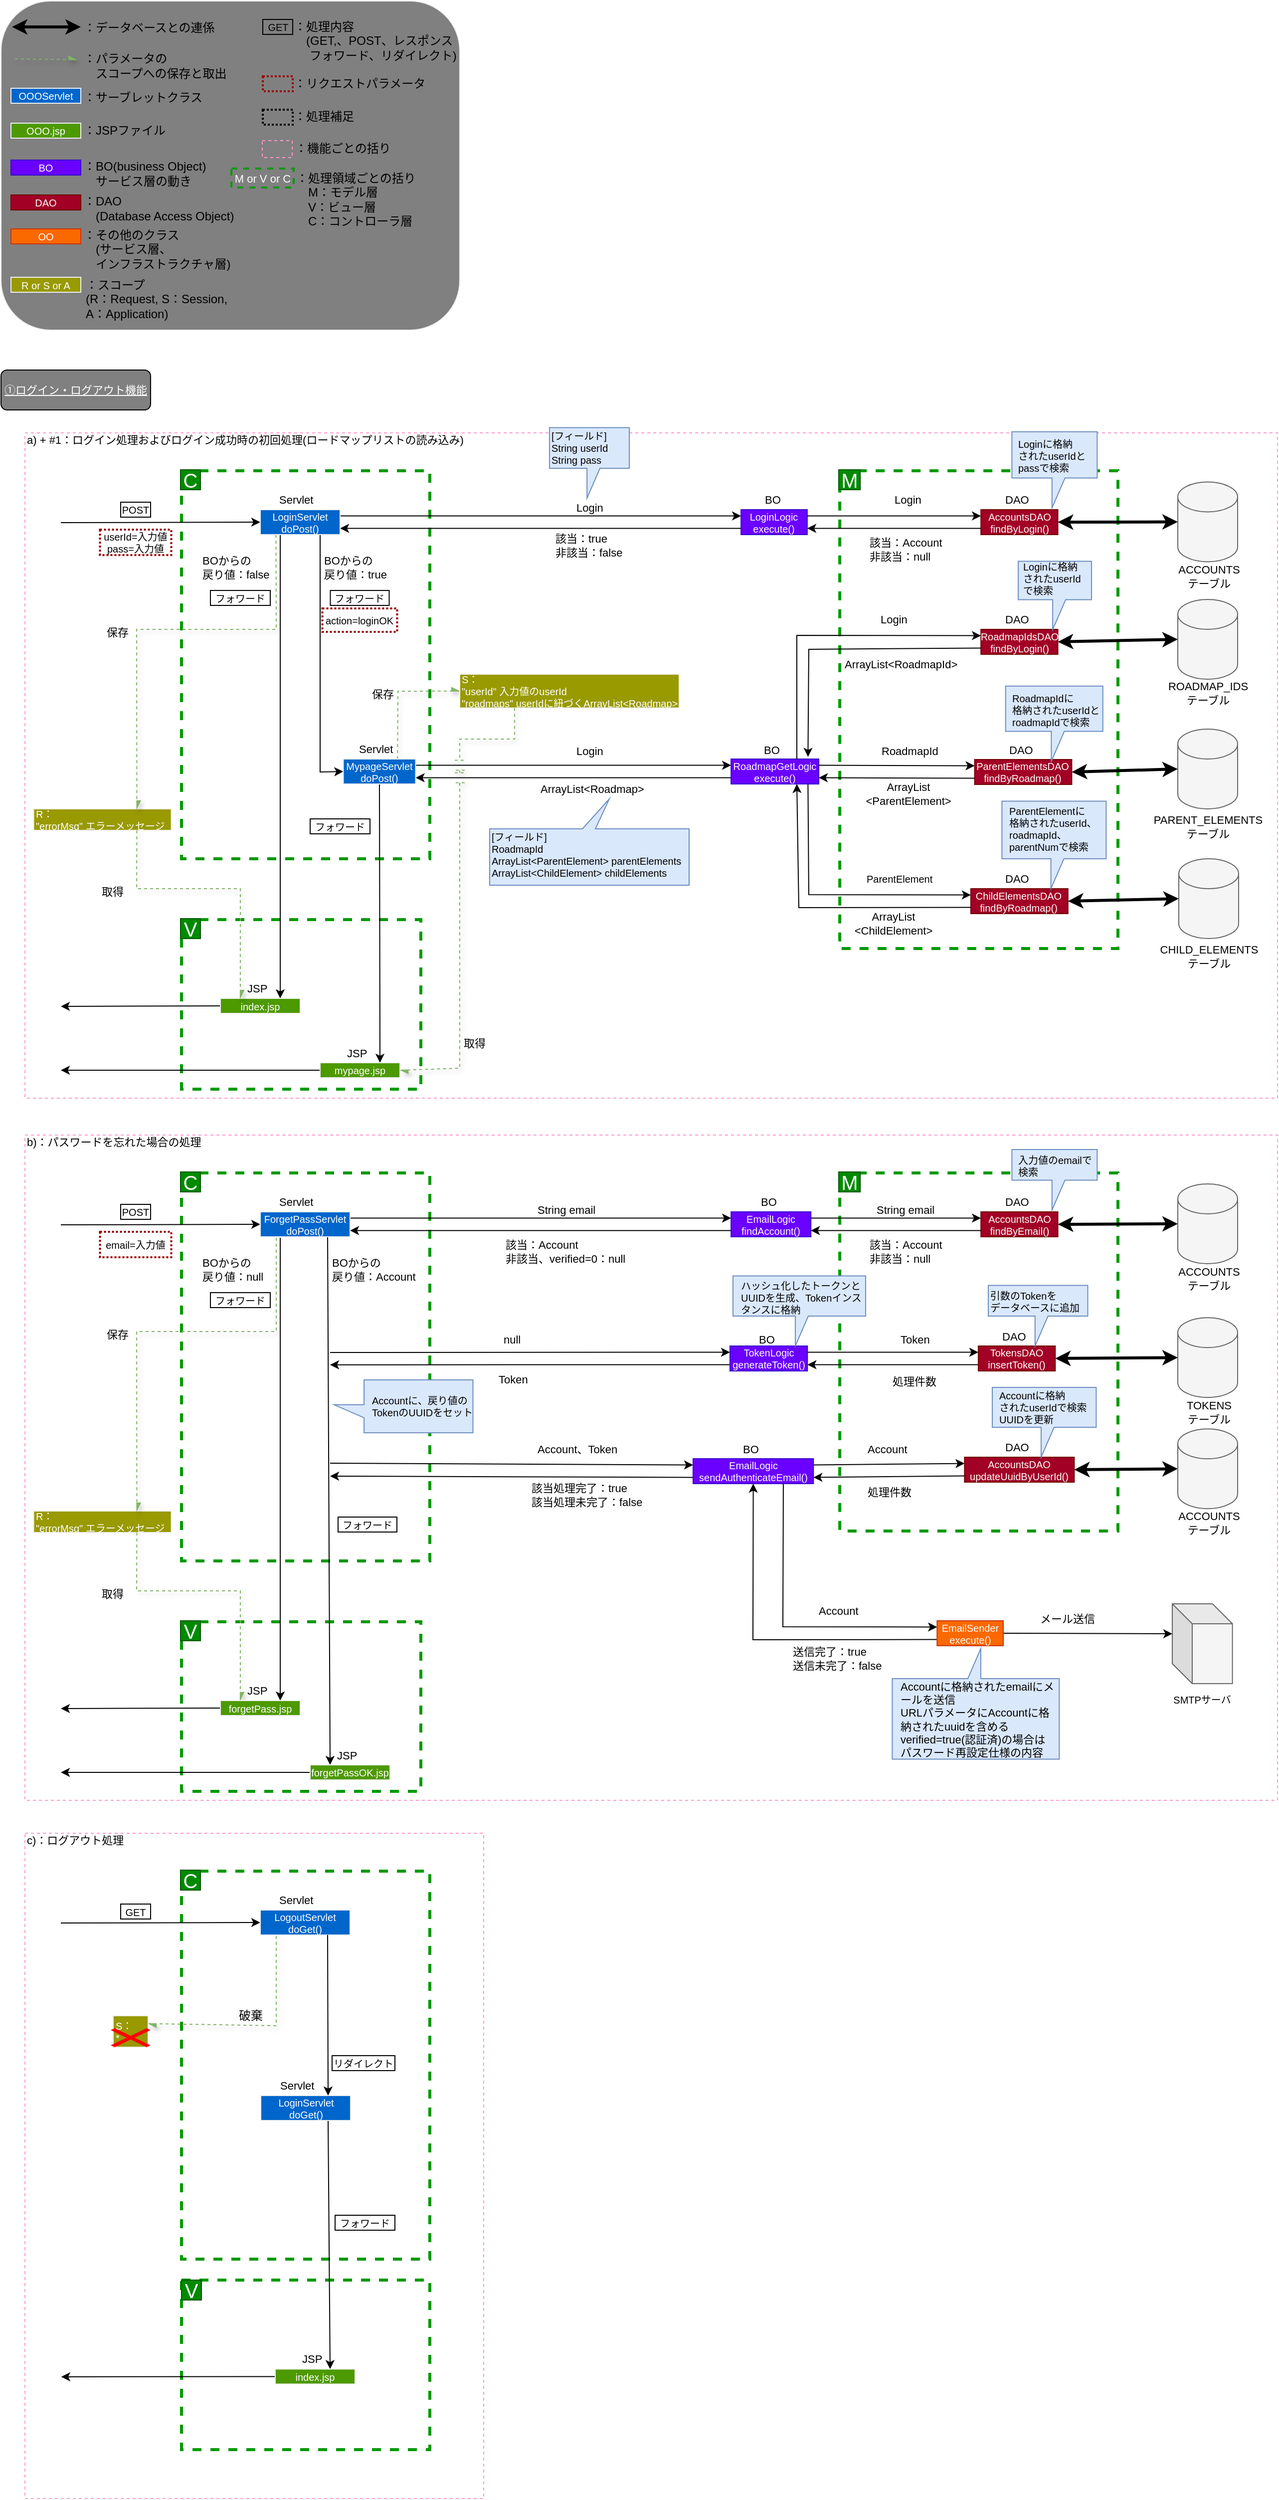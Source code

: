 <mxfile>
    <diagram id="Z_sy9_pRJLrxqIElpyG8" name="基本アーキテクチャ図(1)">
        <mxGraphModel dx="1273" dy="1326" grid="1" gridSize="10" guides="1" tooltips="1" connect="1" arrows="1" fold="1" page="0" pageScale="1" pageWidth="827" pageHeight="1169" math="0" shadow="0">
            <root>
                <mxCell id="0"/>
                <mxCell id="2" value="枠組み" parent="0"/>
                <mxCell id="3" value="" style="rounded=0;whiteSpace=wrap;html=1;labelBackgroundColor=none;fontSize=11;fillColor=none;dashed=1;container=0;strokeColor=#FF99CC;" parent="2" vertex="1">
                    <mxGeometry x="-236" y="83" width="1256" height="667" as="geometry"/>
                </mxCell>
                <mxCell id="21" value="&lt;div style=&quot;&quot;&gt;&lt;br&gt;&lt;/div&gt;" style="rounded=0;whiteSpace=wrap;html=1;labelBackgroundColor=none;strokeColor=#009900;fontSize=11;fontColor=#FFFFFF;fillColor=none;dashed=1;strokeWidth=3;align=right;labelPosition=left;verticalLabelPosition=top;verticalAlign=bottom;" parent="2" vertex="1">
                    <mxGeometry x="-79" y="571" width="240" height="170" as="geometry"/>
                </mxCell>
                <mxCell id="22" value="V" style="text;strokeColor=#005700;align=center;fillColor=#008a00;html=1;verticalAlign=middle;whiteSpace=wrap;rounded=0;labelBackgroundColor=none;fontSize=20;fontColor=#ffffff;" parent="2" vertex="1">
                    <mxGeometry x="-80" y="570" width="20" height="20" as="geometry"/>
                </mxCell>
                <mxCell id="23" value="" style="group" parent="2" vertex="1" connectable="0">
                    <mxGeometry x="580" y="120" width="280" height="480" as="geometry"/>
                </mxCell>
                <mxCell id="24" value="&lt;div style=&quot;&quot;&gt;&lt;br&gt;&lt;/div&gt;" style="rounded=0;whiteSpace=wrap;html=1;labelBackgroundColor=none;strokeColor=#009900;fontSize=11;fontColor=#FFFFFF;fillColor=none;dashed=1;strokeWidth=3;align=right;labelPosition=left;verticalLabelPosition=top;verticalAlign=bottom;" parent="23" vertex="1">
                    <mxGeometry x="1.08" y="1" width="278.92" height="479" as="geometry"/>
                </mxCell>
                <mxCell id="25" value="M" style="text;strokeColor=#005700;align=center;fillColor=#008a00;html=1;verticalAlign=middle;whiteSpace=wrap;rounded=0;labelBackgroundColor=none;fontSize=20;fontColor=#ffffff;" parent="23" vertex="1">
                    <mxGeometry width="21.577" height="20" as="geometry"/>
                </mxCell>
                <mxCell id="30" value="" style="group" parent="2" vertex="1" connectable="0">
                    <mxGeometry x="-80" y="824" width="250" height="390" as="geometry"/>
                </mxCell>
                <mxCell id="31" value="&lt;div style=&quot;&quot;&gt;&lt;br&gt;&lt;/div&gt;" style="rounded=0;whiteSpace=wrap;html=1;labelBackgroundColor=none;strokeColor=#009900;fontSize=11;fontColor=#FFFFFF;fillColor=none;dashed=1;strokeWidth=3;align=right;labelPosition=left;verticalLabelPosition=top;verticalAlign=bottom;" parent="30" vertex="1">
                    <mxGeometry x="1" y="1" width="249" height="389" as="geometry"/>
                </mxCell>
                <mxCell id="32" value="C" style="text;strokeColor=#005700;align=center;fillColor=#008a00;html=1;verticalAlign=middle;whiteSpace=wrap;rounded=0;labelBackgroundColor=none;fontSize=20;fontColor=#ffffff;" parent="30" vertex="1">
                    <mxGeometry width="20" height="20" as="geometry"/>
                </mxCell>
                <mxCell id="33" value="" style="group" parent="2" vertex="1" connectable="0">
                    <mxGeometry x="580" y="824" width="280" height="360" as="geometry"/>
                </mxCell>
                <mxCell id="34" value="&lt;div style=&quot;&quot;&gt;&lt;br&gt;&lt;/div&gt;" style="rounded=0;whiteSpace=wrap;html=1;labelBackgroundColor=none;strokeColor=#009900;fontSize=11;fontColor=#FFFFFF;fillColor=none;dashed=1;strokeWidth=3;align=right;labelPosition=left;verticalLabelPosition=top;verticalAlign=bottom;" parent="33" vertex="1">
                    <mxGeometry x="1.08" y="1" width="278.92" height="359" as="geometry"/>
                </mxCell>
                <mxCell id="35" value="M" style="text;strokeColor=#005700;align=center;fillColor=#008a00;html=1;verticalAlign=middle;whiteSpace=wrap;rounded=0;labelBackgroundColor=none;fontSize=20;fontColor=#ffffff;" parent="33" vertex="1">
                    <mxGeometry width="21.577" height="20" as="geometry"/>
                </mxCell>
                <mxCell id="36" value="" style="group" parent="2" vertex="1" connectable="0">
                    <mxGeometry x="-80" y="1274" width="241" height="171" as="geometry"/>
                </mxCell>
                <mxCell id="37" value="&lt;div style=&quot;&quot;&gt;&lt;br&gt;&lt;/div&gt;" style="rounded=0;whiteSpace=wrap;html=1;labelBackgroundColor=none;strokeColor=#009900;fontSize=11;fontColor=#FFFFFF;fillColor=none;dashed=1;strokeWidth=3;align=right;labelPosition=left;verticalLabelPosition=top;verticalAlign=bottom;" parent="36" vertex="1">
                    <mxGeometry x="1" y="1" width="240" height="170" as="geometry"/>
                </mxCell>
                <mxCell id="38" value="V" style="text;strokeColor=#005700;align=center;fillColor=#008a00;html=1;verticalAlign=middle;whiteSpace=wrap;rounded=0;labelBackgroundColor=none;fontSize=20;fontColor=#ffffff;" parent="36" vertex="1">
                    <mxGeometry width="20" height="20" as="geometry"/>
                </mxCell>
                <mxCell id="39" value="" style="rounded=0;whiteSpace=wrap;html=1;labelBackgroundColor=none;strokeColor=#FF99CC;fontSize=11;fontColor=#FFFFFF;fillColor=none;dashed=1;container=0;" parent="2" vertex="1">
                    <mxGeometry x="-236" y="787" width="1256" height="667" as="geometry"/>
                </mxCell>
                <mxCell id="40" value="&lt;span style=&quot;font-size: 11px;&quot;&gt;b)：パスワードを忘れた場合の処理&lt;/span&gt;" style="text;strokeColor=none;align=left;fillColor=none;html=1;verticalAlign=middle;whiteSpace=wrap;rounded=0;labelBackgroundColor=none;fontSize=10;" parent="2" vertex="1">
                    <mxGeometry x="-236" y="784" width="206" height="20" as="geometry"/>
                </mxCell>
                <mxCell id="5" value="&lt;div style=&quot;&quot;&gt;&lt;br&gt;&lt;/div&gt;" style="rounded=0;whiteSpace=wrap;html=1;labelBackgroundColor=none;strokeColor=#009900;fontSize=11;fontColor=#FFFFFF;fillColor=none;dashed=1;strokeWidth=3;align=right;labelPosition=left;verticalLabelPosition=top;verticalAlign=bottom;" parent="2" vertex="1">
                    <mxGeometry x="-79" y="121" width="249" height="389" as="geometry"/>
                </mxCell>
                <mxCell id="6" value="C" style="text;strokeColor=#005700;align=center;fillColor=#008a00;html=1;verticalAlign=middle;whiteSpace=wrap;rounded=0;labelBackgroundColor=none;fontSize=20;fontColor=#ffffff;" parent="2" vertex="1">
                    <mxGeometry x="-80" y="120" width="20" height="20" as="geometry"/>
                </mxCell>
                <mxCell id="55" value="&lt;font style=&quot;font-size: 11px;&quot;&gt;a) + #1：ログイン処理およびログイン成功時の初回処理(ロードマップリストの読み込み)&lt;/font&gt;" style="text;strokeColor=none;align=left;fillColor=none;html=1;verticalAlign=middle;whiteSpace=wrap;rounded=0;labelBackgroundColor=none;fontSize=10;" parent="2" vertex="1">
                    <mxGeometry x="-236" y="80" width="446" height="20" as="geometry"/>
                </mxCell>
                <mxCell id="56" value="" style="rounded=0;whiteSpace=wrap;html=1;labelBackgroundColor=none;strokeColor=#FF99CC;fontSize=11;fontColor=#FFFFFF;fillColor=none;dashed=1;container=0;" parent="2" vertex="1">
                    <mxGeometry x="-236" y="1487" width="460" height="667" as="geometry"/>
                </mxCell>
                <mxCell id="57" value="&lt;div style=&quot;&quot;&gt;&lt;br&gt;&lt;/div&gt;" style="rounded=0;whiteSpace=wrap;html=1;labelBackgroundColor=none;strokeColor=#009900;fontSize=11;fontColor=#FFFFFF;fillColor=none;dashed=1;strokeWidth=3;align=right;labelPosition=left;verticalLabelPosition=top;verticalAlign=bottom;" parent="2" vertex="1">
                    <mxGeometry x="-79" y="1525" width="249" height="389" as="geometry"/>
                </mxCell>
                <mxCell id="58" value="C" style="text;strokeColor=#005700;align=center;fillColor=#008a00;html=1;verticalAlign=middle;whiteSpace=wrap;rounded=0;labelBackgroundColor=none;fontSize=20;fontColor=#ffffff;" parent="2" vertex="1">
                    <mxGeometry x="-80" y="1524" width="20" height="20" as="geometry"/>
                </mxCell>
                <mxCell id="59" value="&lt;div style=&quot;&quot;&gt;&lt;br&gt;&lt;/div&gt;" style="rounded=0;whiteSpace=wrap;html=1;labelBackgroundColor=none;strokeColor=#009900;fontSize=11;fontColor=#FFFFFF;fillColor=none;dashed=1;strokeWidth=3;align=right;labelPosition=left;verticalLabelPosition=top;verticalAlign=bottom;" parent="2" vertex="1">
                    <mxGeometry x="-79" y="1935" width="249" height="170" as="geometry"/>
                </mxCell>
                <mxCell id="60" value="V" style="text;strokeColor=#005700;align=center;fillColor=#008a00;html=1;verticalAlign=middle;whiteSpace=wrap;rounded=0;labelBackgroundColor=none;fontSize=20;fontColor=#ffffff;" parent="2" vertex="1">
                    <mxGeometry x="-79" y="1935" width="20" height="20" as="geometry"/>
                </mxCell>
                <mxCell id="61" value="&lt;span style=&quot;font-size: 11px;&quot;&gt;c)：ログアウト処理&lt;/span&gt;" style="text;strokeColor=none;align=left;fillColor=none;html=1;verticalAlign=middle;whiteSpace=wrap;rounded=0;labelBackgroundColor=none;fontSize=10;" parent="2" vertex="1">
                    <mxGeometry x="-236" y="1484" width="116" height="20" as="geometry"/>
                </mxCell>
                <mxCell id="1" style="" parent="0"/>
                <mxCell id="5hx7r6OHmIrwXgIQcEw7-11" value="" style="group" parent="1" vertex="1" connectable="0">
                    <mxGeometry x="-260" y="-350" width="473.5" height="330" as="geometry"/>
                </mxCell>
                <mxCell id="wmis8DLoGKQjsyHZw0Ov-2" value="" style="rounded=1;whiteSpace=wrap;html=1;labelBackgroundColor=none;fillStyle=auto;strokeColor=#F0F0F0;fontFamily=Helvetica;fontSize=10;fontColor=#FFFFFF;fillColor=#808080;container=0;" parent="5hx7r6OHmIrwXgIQcEw7-11" vertex="1">
                    <mxGeometry width="460" height="330" as="geometry"/>
                </mxCell>
                <mxCell id="wmis8DLoGKQjsyHZw0Ov-3" value="" style="rounded=0;whiteSpace=wrap;html=1;labelBackgroundColor=none;strokeColor=#FF99CC;fontSize=11;fontColor=#FFFFFF;fillColor=none;dashed=1;container=0;" parent="5hx7r6OHmIrwXgIQcEw7-11" vertex="1">
                    <mxGeometry x="262" y="140" width="30" height="17" as="geometry"/>
                </mxCell>
                <mxCell id="wmis8DLoGKQjsyHZw0Ov-4" value="M or V or C" style="rounded=0;whiteSpace=wrap;html=1;labelBackgroundColor=none;strokeColor=#009900;fontSize=11;fontColor=#FFFFFF;fillColor=none;dashed=1;strokeWidth=2;container=0;" parent="5hx7r6OHmIrwXgIQcEw7-11" vertex="1">
                    <mxGeometry x="231" y="168" width="62.5" height="19" as="geometry"/>
                </mxCell>
                <mxCell id="wmis8DLoGKQjsyHZw0Ov-7" value="&lt;font color=&quot;#ffffff&quot;&gt;OOOServlet&lt;/font&gt;" style="rounded=0;whiteSpace=wrap;html=1;labelBackgroundColor=none;fillStyle=auto;strokeColor=#F0F0F0;fontFamily=Helvetica;fontSize=10;fontColor=#007FFF;fillColor=#0066CC;container=0;" parent="5hx7r6OHmIrwXgIQcEw7-11" vertex="1">
                    <mxGeometry x="10" y="87.5" width="70" height="15" as="geometry"/>
                </mxCell>
                <mxCell id="wmis8DLoGKQjsyHZw0Ov-8" value="：サーブレットクラス" style="text;strokeColor=none;align=left;fillColor=none;html=1;verticalAlign=middle;whiteSpace=wrap;rounded=0;labelBackgroundColor=none;container=0;" parent="5hx7r6OHmIrwXgIQcEw7-11" vertex="1">
                    <mxGeometry x="81" y="82" width="129" height="30" as="geometry"/>
                </mxCell>
                <mxCell id="wmis8DLoGKQjsyHZw0Ov-9" value="&lt;font color=&quot;#ffffff&quot;&gt;OOO.jsp&lt;/font&gt;" style="rounded=0;whiteSpace=wrap;html=1;labelBackgroundColor=none;fillStyle=auto;strokeColor=#F0F0F0;fontFamily=Helvetica;fontSize=10;fontColor=#007FFF;fillColor=#4D9900;container=0;" parent="5hx7r6OHmIrwXgIQcEw7-11" vertex="1">
                    <mxGeometry x="10" y="122.5" width="70" height="15" as="geometry"/>
                </mxCell>
                <mxCell id="wmis8DLoGKQjsyHZw0Ov-10" value="：JSPファイル" style="text;strokeColor=none;align=left;fillColor=none;html=1;verticalAlign=middle;whiteSpace=wrap;rounded=0;labelBackgroundColor=none;container=0;" parent="5hx7r6OHmIrwXgIQcEw7-11" vertex="1">
                    <mxGeometry x="81" y="115" width="129" height="30" as="geometry"/>
                </mxCell>
                <mxCell id="wmis8DLoGKQjsyHZw0Ov-11" value="&lt;font color=&quot;#ffffff&quot;&gt;R or S or A&lt;/font&gt;" style="rounded=0;whiteSpace=wrap;html=1;labelBackgroundColor=none;fillStyle=auto;strokeColor=#F0F0F0;fontFamily=Helvetica;fontSize=10;fontColor=#007FFF;fillColor=#999900;container=0;" parent="5hx7r6OHmIrwXgIQcEw7-11" vertex="1">
                    <mxGeometry x="10" y="277" width="70" height="15" as="geometry"/>
                </mxCell>
                <mxCell id="wmis8DLoGKQjsyHZw0Ov-12" value="：スコープ&lt;br&gt;(R：Request, S：Session, A：Application)" style="text;strokeColor=none;align=left;fillColor=none;html=1;verticalAlign=middle;whiteSpace=wrap;rounded=0;labelBackgroundColor=none;container=0;" parent="5hx7r6OHmIrwXgIQcEw7-11" vertex="1">
                    <mxGeometry x="82.5" y="277" width="149" height="43" as="geometry"/>
                </mxCell>
                <mxCell id="wmis8DLoGKQjsyHZw0Ov-13" value="GET" style="text;strokeColor=default;align=center;fillColor=none;html=1;verticalAlign=middle;whiteSpace=wrap;rounded=0;labelBackgroundColor=none;fontSize=10;container=0;" parent="5hx7r6OHmIrwXgIQcEw7-11" vertex="1">
                    <mxGeometry x="262.5" y="18.5" width="30" height="15" as="geometry"/>
                </mxCell>
                <mxCell id="wmis8DLoGKQjsyHZw0Ov-14" value="：処理内容&lt;br&gt;　(GET,、POST、レスポンス &lt;br&gt;　 フォワード、リダイレクト)" style="text;strokeColor=none;align=left;fillColor=none;html=1;verticalAlign=middle;whiteSpace=wrap;rounded=0;labelBackgroundColor=none;container=0;" parent="5hx7r6OHmIrwXgIQcEw7-11" vertex="1">
                    <mxGeometry x="291.5" y="12" width="180" height="55" as="geometry"/>
                </mxCell>
                <mxCell id="wmis8DLoGKQjsyHZw0Ov-15" value="" style="text;strokeColor=#990000;align=center;fillColor=none;html=1;verticalAlign=middle;whiteSpace=wrap;rounded=0;labelBackgroundColor=none;fontSize=10;dashed=1;strokeWidth=2;perimeterSpacing=0;dashPattern=1 1;glass=1;container=0;" parent="5hx7r6OHmIrwXgIQcEw7-11" vertex="1">
                    <mxGeometry x="262.5" y="75.5" width="30" height="15" as="geometry"/>
                </mxCell>
                <mxCell id="wmis8DLoGKQjsyHZw0Ov-16" value="：リクエストパラメータ" style="text;strokeColor=none;align=left;fillColor=none;html=1;verticalAlign=middle;whiteSpace=wrap;rounded=0;labelBackgroundColor=none;container=0;" parent="5hx7r6OHmIrwXgIQcEw7-11" vertex="1">
                    <mxGeometry x="291.5" y="69" width="180" height="28" as="geometry"/>
                </mxCell>
                <mxCell id="wmis8DLoGKQjsyHZw0Ov-17" value="" style="text;strokeColor=default;align=center;fillColor=none;html=1;verticalAlign=middle;whiteSpace=wrap;rounded=0;labelBackgroundColor=none;fontSize=10;dashed=1;strokeWidth=2;perimeterSpacing=0;dashPattern=1 1;glass=1;container=0;" parent="5hx7r6OHmIrwXgIQcEw7-11" vertex="1">
                    <mxGeometry x="262.5" y="109" width="30" height="15" as="geometry"/>
                </mxCell>
                <mxCell id="wmis8DLoGKQjsyHZw0Ov-18" value="：処理補足" style="text;strokeColor=none;align=left;fillColor=none;html=1;verticalAlign=middle;whiteSpace=wrap;rounded=0;labelBackgroundColor=none;container=0;" parent="5hx7r6OHmIrwXgIQcEw7-11" vertex="1">
                    <mxGeometry x="291.5" y="102" width="180" height="28" as="geometry"/>
                </mxCell>
                <mxCell id="wmis8DLoGKQjsyHZw0Ov-19" value="：パラメータの&lt;br&gt;　スコープへの保存と取出" style="text;strokeColor=none;align=left;fillColor=none;html=1;verticalAlign=middle;whiteSpace=wrap;rounded=0;labelBackgroundColor=none;container=0;" parent="5hx7r6OHmIrwXgIQcEw7-11" vertex="1">
                    <mxGeometry x="81" y="50" width="169" height="30" as="geometry"/>
                </mxCell>
                <mxCell id="wmis8DLoGKQjsyHZw0Ov-20" value="" style="endArrow=async;html=1;rounded=0;shadow=1;labelBackgroundColor=default;strokeColor=#82b366;fontFamily=Helvetica;fontSize=10;fontColor=#FFFFFF;shape=connector;strokeWidth=1;startArrow=none;startFill=0;fillColor=#d5e8d4;jumpStyle=line;jumpSize=10;entryX=0;entryY=0.25;entryDx=0;entryDy=0;dashed=1;endFill=1;" parent="5hx7r6OHmIrwXgIQcEw7-11" edge="1">
                    <mxGeometry width="50" height="50" relative="1" as="geometry">
                        <mxPoint x="14" y="58" as="sourcePoint"/>
                        <mxPoint x="76" y="58.875" as="targetPoint"/>
                    </mxGeometry>
                </mxCell>
                <mxCell id="wmis8DLoGKQjsyHZw0Ov-21" value="：機能ごとの括り" style="text;strokeColor=none;align=left;fillColor=none;html=1;verticalAlign=middle;whiteSpace=wrap;rounded=0;labelBackgroundColor=none;container=0;" parent="5hx7r6OHmIrwXgIQcEw7-11" vertex="1">
                    <mxGeometry x="292.5" y="133.5" width="180" height="28" as="geometry"/>
                </mxCell>
                <mxCell id="wmis8DLoGKQjsyHZw0Ov-22" value="：処理領域ごとの括り&lt;br&gt;　M：モデル層&lt;br&gt;　V：ビュー層&lt;br&gt;　C：コントローラ層" style="text;strokeColor=none;align=left;fillColor=none;html=1;verticalAlign=middle;whiteSpace=wrap;rounded=0;labelBackgroundColor=none;container=0;" parent="5hx7r6OHmIrwXgIQcEw7-11" vertex="1">
                    <mxGeometry x="293.5" y="148" width="180" height="102" as="geometry"/>
                </mxCell>
                <mxCell id="wmis8DLoGKQjsyHZw0Ov-23" value="" style="endArrow=classic;startArrow=classic;html=1;rounded=0;fontSize=10;jumpStyle=line;jumpSize=10;strokeWidth=3;" parent="5hx7r6OHmIrwXgIQcEw7-11" edge="1">
                    <mxGeometry width="50" height="50" relative="1" as="geometry">
                        <mxPoint x="11" y="26" as="sourcePoint"/>
                        <mxPoint x="80" y="26" as="targetPoint"/>
                    </mxGeometry>
                </mxCell>
                <mxCell id="wmis8DLoGKQjsyHZw0Ov-24" value="：データベースとの連係" style="text;strokeColor=none;align=left;fillColor=none;html=1;verticalAlign=middle;whiteSpace=wrap;rounded=0;labelBackgroundColor=none;container=0;" parent="5hx7r6OHmIrwXgIQcEw7-11" vertex="1">
                    <mxGeometry x="81" y="20" width="159" height="13" as="geometry"/>
                </mxCell>
                <mxCell id="5hx7r6OHmIrwXgIQcEw7-1" value="&lt;font color=&quot;#ffffff&quot;&gt;BO&lt;/font&gt;" style="rounded=0;whiteSpace=wrap;html=1;labelBackgroundColor=none;fillStyle=auto;strokeColor=#3700CC;fontFamily=Helvetica;fontSize=10;fontColor=#ffffff;fillColor=#6a00ff;container=0;" parent="5hx7r6OHmIrwXgIQcEw7-11" vertex="1">
                    <mxGeometry x="10" y="159.5" width="70" height="15" as="geometry"/>
                </mxCell>
                <mxCell id="5hx7r6OHmIrwXgIQcEw7-2" value="：BO(business Object)&lt;br&gt;　サービス層の動き" style="text;strokeColor=none;align=left;fillColor=none;html=1;verticalAlign=middle;whiteSpace=wrap;rounded=0;labelBackgroundColor=none;container=0;" parent="5hx7r6OHmIrwXgIQcEw7-11" vertex="1">
                    <mxGeometry x="81" y="158" width="129" height="30" as="geometry"/>
                </mxCell>
                <mxCell id="5hx7r6OHmIrwXgIQcEw7-3" value="&lt;font color=&quot;#ffffff&quot;&gt;DAO&lt;/font&gt;" style="rounded=0;whiteSpace=wrap;html=1;labelBackgroundColor=none;fillStyle=auto;strokeColor=#6F0000;fontFamily=Helvetica;fontSize=10;fontColor=#ffffff;fillColor=#a20025;container=0;" parent="5hx7r6OHmIrwXgIQcEw7-11" vertex="1">
                    <mxGeometry x="10" y="194.5" width="70" height="15" as="geometry"/>
                </mxCell>
                <mxCell id="5hx7r6OHmIrwXgIQcEw7-4" value="：DAO&lt;br&gt;　(Database Access Object)" style="text;strokeColor=none;align=left;fillColor=none;html=1;verticalAlign=middle;whiteSpace=wrap;rounded=0;labelBackgroundColor=none;container=0;" parent="5hx7r6OHmIrwXgIQcEw7-11" vertex="1">
                    <mxGeometry x="81" y="193" width="169" height="30" as="geometry"/>
                </mxCell>
                <mxCell id="wh2zpdDx1nXNKpHRa-gx-10" value="&lt;font color=&quot;#ffffff&quot;&gt;OO&lt;/font&gt;" style="rounded=0;whiteSpace=wrap;html=1;labelBackgroundColor=none;fillStyle=auto;strokeColor=#C73500;fontFamily=Helvetica;fontSize=10;fillColor=#fa6800;container=0;fontColor=#000000;" parent="5hx7r6OHmIrwXgIQcEw7-11" vertex="1">
                    <mxGeometry x="10" y="228.5" width="70" height="15" as="geometry"/>
                </mxCell>
                <mxCell id="wh2zpdDx1nXNKpHRa-gx-11" value="：その他のクラス&lt;br&gt;　(サービス層、&lt;br&gt;　インフラストラクチャ層)" style="text;strokeColor=none;align=left;fillColor=none;html=1;verticalAlign=middle;whiteSpace=wrap;rounded=0;labelBackgroundColor=none;container=0;" parent="5hx7r6OHmIrwXgIQcEw7-11" vertex="1">
                    <mxGeometry x="81" y="227" width="169" height="43" as="geometry"/>
                </mxCell>
                <mxCell id="a5_OBN1E9PMsQF6P77if-1" value="&lt;u&gt;①ログイン・ログアウト機能&lt;/u&gt;" style="rounded=1;whiteSpace=wrap;html=1;labelBackgroundColor=none;strokeColor=default;fontSize=11;fontColor=#FFFFFF;fillColor=#808080;" parent="1" vertex="1">
                    <mxGeometry x="-260" y="20" width="150" height="40" as="geometry"/>
                </mxCell>
                <mxCell id="wh2zpdDx1nXNKpHRa-gx-26" style="edgeStyle=none;html=1;exitX=0;exitY=0.75;exitDx=0;exitDy=0;" parent="1" source="wh2zpdDx1nXNKpHRa-gx-21" edge="1">
                    <mxGeometry relative="1" as="geometry">
                        <mxPoint x="70" y="1017.333" as="targetPoint"/>
                    </mxGeometry>
                </mxCell>
                <mxCell id="wh2zpdDx1nXNKpHRa-gx-28" style="edgeStyle=none;html=1;entryX=0;entryY=0.25;entryDx=0;entryDy=0;" parent="1" target="wh2zpdDx1nXNKpHRa-gx-21" edge="1">
                    <mxGeometry relative="1" as="geometry">
                        <mxPoint x="80" y="1027.333" as="targetPoint"/>
                        <mxPoint x="70" y="1005" as="sourcePoint"/>
                    </mxGeometry>
                </mxCell>
                <mxCell id="wh2zpdDx1nXNKpHRa-gx-114" style="edgeStyle=none;html=1;exitX=0;exitY=0.75;exitDx=0;exitDy=0;" parent="1" source="wh2zpdDx1nXNKpHRa-gx-109" edge="1">
                    <mxGeometry relative="1" as="geometry">
                        <mxPoint x="70" y="1129" as="targetPoint"/>
                    </mxGeometry>
                </mxCell>
                <mxCell id="wh2zpdDx1nXNKpHRa-gx-115" style="edgeStyle=none;html=1;entryX=0;entryY=0.25;entryDx=0;entryDy=0;" parent="1" target="wh2zpdDx1nXNKpHRa-gx-109" edge="1">
                    <mxGeometry relative="1" as="geometry">
                        <mxPoint x="80" y="1139" as="targetPoint"/>
                        <mxPoint x="70" y="1116" as="sourcePoint"/>
                    </mxGeometry>
                </mxCell>
                <mxCell id="j5RhbKur-_uXeyD1amHB-10" value="" style="group" parent="1" vertex="1" connectable="0">
                    <mxGeometry x="-236" y="1480" width="1256" height="674" as="geometry"/>
                </mxCell>
                <mxCell id="j5RhbKur-_uXeyD1amHB-31" style="edgeStyle=none;html=1;entryX=0;entryY=0.5;entryDx=0;entryDy=0;fontSize=10;fillColor=none;" parent="j5RhbKur-_uXeyD1amHB-10" target="j5RhbKur-_uXeyD1amHB-21" edge="1">
                    <mxGeometry relative="1" as="geometry">
                        <mxPoint x="36" y="97" as="sourcePoint"/>
                        <mxPoint x="130" y="104" as="targetPoint"/>
                    </mxGeometry>
                </mxCell>
                <mxCell id="j5RhbKur-_uXeyD1amHB-36" style="edgeStyle=none;rounded=0;html=1;exitX=0;exitY=0.5;exitDx=0;exitDy=0;fontSize=11;fontColor=#000000;entryX=0.029;entryY=0.877;entryDx=0;entryDy=0;entryPerimeter=0;" parent="j5RhbKur-_uXeyD1amHB-10" source="j5RhbKur-_uXeyD1amHB-48" edge="1">
                    <mxGeometry relative="1" as="geometry">
                        <mxPoint x="36.424" y="551.959" as="targetPoint"/>
                    </mxGeometry>
                </mxCell>
                <mxCell id="j5RhbKur-_uXeyD1amHB-40" value="" style="endArrow=async;html=1;rounded=0;shadow=1;labelBackgroundColor=default;strokeColor=#82b366;fontFamily=Helvetica;fontSize=10;fontColor=#FFFFFF;shape=connector;strokeWidth=1;startArrow=none;startFill=0;fillColor=#d5e8d4;jumpStyle=line;jumpSize=10;entryX=1;entryY=0.25;entryDx=0;entryDy=0;dashed=1;endFill=1;" parent="j5RhbKur-_uXeyD1amHB-10" target="j5RhbKur-_uXeyD1amHB-3" edge="1">
                    <mxGeometry width="50" height="50" relative="1" as="geometry">
                        <mxPoint x="252" y="110" as="sourcePoint"/>
                        <mxPoint x="112.25" y="384" as="targetPoint"/>
                        <Array as="points">
                            <mxPoint x="252" y="200"/>
                        </Array>
                    </mxGeometry>
                </mxCell>
                <mxCell id="KnGc33RcEMqg0omHk_eF-12" style="edgeStyle=none;rounded=0;html=1;exitX=0.75;exitY=1;exitDx=0;exitDy=0;entryX=1;entryY=1;entryDx=0;entryDy=0;" parent="j5RhbKur-_uXeyD1amHB-10" source="KnGc33RcEMqg0omHk_eF-9" target="j5RhbKur-_uXeyD1amHB-49" edge="1">
                    <mxGeometry relative="1" as="geometry"/>
                </mxCell>
                <mxCell id="j5RhbKur-_uXeyD1amHB-3" value="&lt;font color=&quot;#ffffff&quot;&gt;S：&lt;br&gt;*&lt;br&gt;&lt;/font&gt;" style="rounded=0;whiteSpace=wrap;html=1;labelBackgroundColor=none;fillStyle=auto;strokeColor=#F0F0F0;fontFamily=Helvetica;fontSize=10;fontColor=#007FFF;fillColor=#999900;align=left;" parent="j5RhbKur-_uXeyD1amHB-10" vertex="1">
                    <mxGeometry x="88.5" y="190" width="35" height="31.5" as="geometry"/>
                </mxCell>
                <mxCell id="j5RhbKur-_uXeyD1amHB-5" value="" style="shape=mxgraph.mockup.markup.redX;fillColor=#ff0000;html=1;shadow=0;strokeColor=none;fontFamily=Helvetica;fontSize=11;fontColor=default;" parent="j5RhbKur-_uXeyD1amHB-10" vertex="1">
                    <mxGeometry x="86" y="202.5" width="40" height="19" as="geometry"/>
                </mxCell>
                <mxCell id="j5RhbKur-_uXeyD1amHB-2" value="GET" style="text;strokeColor=default;align=center;fillColor=none;html=1;verticalAlign=middle;whiteSpace=wrap;rounded=0;labelBackgroundColor=none;fontSize=10;fontFamily=Helvetica;fontColor=default;" parent="j5RhbKur-_uXeyD1amHB-10" vertex="1">
                    <mxGeometry x="96" y="78" width="30" height="15" as="geometry"/>
                </mxCell>
                <mxCell id="j5RhbKur-_uXeyD1amHB-20" value="" style="group" parent="j5RhbKur-_uXeyD1amHB-10" vertex="1" connectable="0">
                    <mxGeometry x="236" y="64" width="90" height="45" as="geometry"/>
                </mxCell>
                <mxCell id="j5RhbKur-_uXeyD1amHB-21" value="&lt;span style=&quot;color: rgb(255, 255, 255);&quot;&gt;LogoutServlet&lt;/span&gt;&lt;font color=&quot;#ffffff&quot;&gt;&lt;br&gt;doGet()&lt;br&gt;&lt;/font&gt;" style="rounded=0;whiteSpace=wrap;html=1;labelBackgroundColor=none;fillStyle=auto;strokeColor=#F0F0F0;fontFamily=Helvetica;fontSize=10;fontColor=#007FFF;fillColor=#0066CC;" parent="j5RhbKur-_uXeyD1amHB-20" vertex="1">
                    <mxGeometry y="20" width="90" height="25" as="geometry"/>
                </mxCell>
                <mxCell id="j5RhbKur-_uXeyD1amHB-22" value="&lt;span style=&quot;font-size: 11px;&quot;&gt;Servlet&lt;/span&gt;" style="text;strokeColor=none;align=left;fillColor=none;html=1;verticalAlign=middle;whiteSpace=wrap;rounded=0;labelBackgroundColor=none;fontSize=10;" parent="j5RhbKur-_uXeyD1amHB-20" vertex="1">
                    <mxGeometry x="17" width="46" height="20" as="geometry"/>
                </mxCell>
                <mxCell id="KnGc33RcEMqg0omHk_eF-8" value="" style="group" parent="j5RhbKur-_uXeyD1amHB-10" vertex="1" connectable="0">
                    <mxGeometry x="236.5" y="250" width="90" height="45" as="geometry"/>
                </mxCell>
                <mxCell id="KnGc33RcEMqg0omHk_eF-9" value="&lt;span style=&quot;color: rgb(255, 255, 255);&quot;&gt;LoginServlet&lt;/span&gt;&lt;font color=&quot;#ffffff&quot;&gt;&lt;br&gt;doGet()&lt;br&gt;&lt;/font&gt;" style="rounded=0;whiteSpace=wrap;html=1;labelBackgroundColor=none;fillStyle=auto;strokeColor=#F0F0F0;fontFamily=Helvetica;fontSize=10;fontColor=#007FFF;fillColor=#0066CC;" parent="KnGc33RcEMqg0omHk_eF-8" vertex="1">
                    <mxGeometry y="20" width="90" height="25" as="geometry"/>
                </mxCell>
                <mxCell id="KnGc33RcEMqg0omHk_eF-10" value="&lt;span style=&quot;font-size: 11px;&quot;&gt;Servlet&lt;/span&gt;" style="text;strokeColor=none;align=left;fillColor=none;html=1;verticalAlign=middle;whiteSpace=wrap;rounded=0;labelBackgroundColor=none;fontSize=10;" parent="KnGc33RcEMqg0omHk_eF-8" vertex="1">
                    <mxGeometry x="17" width="46" height="20" as="geometry"/>
                </mxCell>
                <mxCell id="j5RhbKur-_uXeyD1amHB-88" style="edgeStyle=none;html=1;exitX=0.75;exitY=1;exitDx=0;exitDy=0;entryX=0.75;entryY=0;entryDx=0;entryDy=0;" parent="j5RhbKur-_uXeyD1amHB-10" source="j5RhbKur-_uXeyD1amHB-21" target="KnGc33RcEMqg0omHk_eF-9" edge="1">
                    <mxGeometry relative="1" as="geometry">
                        <mxPoint x="304" y="230" as="targetPoint"/>
                    </mxGeometry>
                </mxCell>
                <mxCell id="j5RhbKur-_uXeyD1amHB-7" value="リダイレクト" style="text;strokeColor=default;align=center;fillColor=none;html=1;verticalAlign=middle;whiteSpace=wrap;rounded=0;labelBackgroundColor=none;fontSize=10;" parent="j5RhbKur-_uXeyD1amHB-10" vertex="1">
                    <mxGeometry x="308" y="230" width="63" height="15" as="geometry"/>
                </mxCell>
                <mxCell id="j5RhbKur-_uXeyD1amHB-6" value="破棄" style="text;strokeColor=none;align=center;fillColor=none;html=1;verticalAlign=middle;whiteSpace=wrap;rounded=0;labelBackgroundColor=none;" parent="j5RhbKur-_uXeyD1amHB-10" vertex="1">
                    <mxGeometry x="206" y="180" width="41" height="20" as="geometry"/>
                </mxCell>
                <mxCell id="KnGc33RcEMqg0omHk_eF-6" value="フォワード" style="text;strokeColor=default;align=center;fillColor=none;html=1;verticalAlign=middle;whiteSpace=wrap;rounded=0;labelBackgroundColor=none;fontSize=10;" parent="j5RhbKur-_uXeyD1amHB-10" vertex="1">
                    <mxGeometry x="311" y="390" width="60" height="15" as="geometry"/>
                </mxCell>
                <mxCell id="j5RhbKur-_uXeyD1amHB-47" value="" style="group" parent="j5RhbKur-_uXeyD1amHB-10" vertex="1" connectable="0">
                    <mxGeometry x="251" y="519.75" width="80" height="39.5" as="geometry"/>
                </mxCell>
                <mxCell id="j5RhbKur-_uXeyD1amHB-48" value="&lt;span style=&quot;color: rgb(255, 255, 255);&quot;&gt;index.jsp&lt;/span&gt;" style="rounded=0;whiteSpace=wrap;html=1;labelBackgroundColor=none;fillStyle=auto;strokeColor=#F0F0F0;fontFamily=Helvetica;fontSize=10;fontColor=#007FFF;fillColor=#4D9900;" parent="j5RhbKur-_uXeyD1amHB-47" vertex="1">
                    <mxGeometry y="24.5" width="80" height="15" as="geometry"/>
                </mxCell>
                <mxCell id="j5RhbKur-_uXeyD1amHB-49" value="&lt;span style=&quot;font-size: 11px;&quot;&gt;JSP&lt;/span&gt;" style="text;strokeColor=none;align=left;fillColor=none;html=1;verticalAlign=middle;whiteSpace=wrap;rounded=0;labelBackgroundColor=none;fontSize=10;" parent="j5RhbKur-_uXeyD1amHB-47" vertex="1">
                    <mxGeometry x="25" y="4.5" width="30" height="20" as="geometry"/>
                </mxCell>
                <mxCell id="xRWxr1PVBFxaZHvYKtIR-22" value="" style="endArrow=classic;html=1;" parent="1" edge="1">
                    <mxGeometry width="50" height="50" relative="1" as="geometry">
                        <mxPoint x="615.0" y="595" as="sourcePoint"/>
                        <mxPoint x="615.0" y="595" as="targetPoint"/>
                    </mxGeometry>
                </mxCell>
                <mxCell id="xRWxr1PVBFxaZHvYKtIR-33" value="POST" style="text;strokeColor=default;align=center;fillColor=none;html=1;verticalAlign=middle;whiteSpace=wrap;rounded=0;labelBackgroundColor=none;fontSize=10;" parent="1" vertex="1">
                    <mxGeometry x="-140" y="152.5" width="30" height="15" as="geometry"/>
                </mxCell>
                <mxCell id="xRWxr1PVBFxaZHvYKtIR-34" value="userId=入力値&lt;br&gt;pass=入力値" style="text;strokeColor=#990000;align=center;fillColor=none;html=1;verticalAlign=middle;whiteSpace=wrap;rounded=0;labelBackgroundColor=none;fontSize=10;dashed=1;strokeWidth=2;perimeterSpacing=0;dashPattern=1 1;glass=1;" parent="1" vertex="1">
                    <mxGeometry x="-160.75" y="180" width="71.5" height="25.5" as="geometry"/>
                </mxCell>
                <mxCell id="Tw5lKN1PnHhC35xMCb-A-4" style="edgeStyle=none;html=1;entryX=0;entryY=0.5;entryDx=0;entryDy=0;fontSize=10;fillColor=none;" parent="1" edge="1">
                    <mxGeometry relative="1" as="geometry">
                        <mxPoint x="-200" y="173" as="sourcePoint"/>
                        <mxPoint y="172.5" as="targetPoint"/>
                    </mxGeometry>
                </mxCell>
                <mxCell id="Tw5lKN1PnHhC35xMCb-A-12" style="edgeStyle=none;rounded=0;html=1;exitX=1;exitY=0.25;exitDx=0;exitDy=0;fontSize=11;entryX=0;entryY=0.25;entryDx=0;entryDy=0;" parent="1" target="Tw5lKN1PnHhC35xMCb-A-10" edge="1">
                    <mxGeometry relative="1" as="geometry">
                        <mxPoint x="360" y="180" as="targetPoint"/>
                        <mxPoint x="80" y="166.25" as="sourcePoint"/>
                    </mxGeometry>
                </mxCell>
                <mxCell id="Tw5lKN1PnHhC35xMCb-A-13" value="&lt;span style=&quot;font-size: 11px;&quot;&gt;Login&lt;/span&gt;" style="text;strokeColor=none;align=left;fillColor=none;html=1;verticalAlign=middle;whiteSpace=wrap;rounded=0;labelBackgroundColor=none;fontSize=10;" parent="1" vertex="1">
                    <mxGeometry x="315" y="147.5" width="30" height="20" as="geometry"/>
                </mxCell>
                <mxCell id="Tw5lKN1PnHhC35xMCb-A-21" style="edgeStyle=none;rounded=0;html=1;exitX=0;exitY=0.75;exitDx=0;exitDy=0;entryX=1;entryY=0.75;entryDx=0;entryDy=0;fontSize=11;fontColor=#000000;" parent="1" source="Tw5lKN1PnHhC35xMCb-A-10" edge="1">
                    <mxGeometry relative="1" as="geometry">
                        <mxPoint x="80" y="178.75" as="targetPoint"/>
                    </mxGeometry>
                </mxCell>
                <mxCell id="Tw5lKN1PnHhC35xMCb-A-22" value="&lt;span style=&quot;font-size: 11px;&quot;&gt;該当：true&lt;br&gt;非該当：false&lt;br&gt;&lt;/span&gt;" style="text;strokeColor=none;align=left;fillColor=none;html=1;verticalAlign=middle;whiteSpace=wrap;rounded=0;labelBackgroundColor=none;fontSize=10;" parent="1" vertex="1">
                    <mxGeometry x="293.5" y="185.5" width="73" height="20" as="geometry"/>
                </mxCell>
                <mxCell id="Tw5lKN1PnHhC35xMCb-A-34" value="" style="group" parent="1" vertex="1" connectable="0">
                    <mxGeometry x="290" y="76" width="80.13" height="72.5" as="geometry"/>
                </mxCell>
                <mxCell id="CzOwBbvjg2nErT3-Nfvz-2" value="&lt;font color=&quot;#000000&quot;&gt;&lt;br&gt;&lt;/font&gt;" style="shape=callout;whiteSpace=wrap;html=1;perimeter=calloutPerimeter;fontSize=11;fillColor=#dae8fc;strokeColor=#6c8ebf;base=13;position2=0.47;size=30;position=0.47;align=left;" parent="Tw5lKN1PnHhC35xMCb-A-34" vertex="1">
                    <mxGeometry y="1.768" width="80" height="70.732" as="geometry"/>
                </mxCell>
                <mxCell id="Tw5lKN1PnHhC35xMCb-A-33" value="&lt;font style=&quot;font-size: 10px;&quot;&gt;[フィールド]&lt;br style=&quot;&quot;&gt;String userId&lt;br style=&quot;&quot;&gt;String pass&lt;/font&gt;" style="text;strokeColor=none;align=left;fillColor=none;html=1;verticalAlign=middle;whiteSpace=wrap;rounded=0;labelBackgroundColor=none;fontSize=10;fontColor=#000000;" parent="Tw5lKN1PnHhC35xMCb-A-34" vertex="1">
                    <mxGeometry y="2" width="80" height="39.295" as="geometry"/>
                </mxCell>
                <mxCell id="Tw5lKN1PnHhC35xMCb-A-51" style="edgeStyle=none;rounded=0;html=1;exitX=0.5;exitY=1;exitDx=0;exitDy=0;entryX=0.75;entryY=0;entryDx=0;entryDy=0;fontSize=11;fontColor=#000000;fillColor=none;" parent="1" target="Tw5lKN1PnHhC35xMCb-A-48" edge="1">
                    <mxGeometry relative="1" as="geometry">
                        <mxPoint x="119.5" y="435" as="sourcePoint"/>
                    </mxGeometry>
                </mxCell>
                <mxCell id="Tw5lKN1PnHhC35xMCb-A-52" style="edgeStyle=none;rounded=0;html=1;exitX=0;exitY=0.5;exitDx=0;exitDy=0;fontSize=11;fontColor=#000000;" parent="1" source="Tw5lKN1PnHhC35xMCb-A-48" edge="1">
                    <mxGeometry relative="1" as="geometry">
                        <mxPoint x="-200" y="722" as="targetPoint"/>
                    </mxGeometry>
                </mxCell>
                <mxCell id="Tw5lKN1PnHhC35xMCb-A-53" style="edgeStyle=none;rounded=0;html=1;exitX=0;exitY=0.5;exitDx=0;exitDy=0;fontSize=11;fontColor=#000000;" parent="1" source="Tw5lKN1PnHhC35xMCb-A-45" edge="1">
                    <mxGeometry relative="1" as="geometry">
                        <mxPoint x="-200" y="658" as="targetPoint"/>
                    </mxGeometry>
                </mxCell>
                <mxCell id="Tw5lKN1PnHhC35xMCb-A-60" value="" style="endArrow=async;html=1;rounded=0;shadow=1;labelBackgroundColor=default;strokeColor=#82b366;fontFamily=Helvetica;fontSize=10;fontColor=#FFFFFF;shape=connector;strokeWidth=1;startArrow=none;startFill=0;fillColor=#d5e8d4;jumpStyle=line;jumpSize=10;entryX=0;entryY=0.5;entryDx=0;entryDy=0;dashed=1;endFill=1;exitX=0.75;exitY=0;exitDx=0;exitDy=0;" parent="1" target="Tw5lKN1PnHhC35xMCb-A-54" edge="1">
                    <mxGeometry width="50" height="50" relative="1" as="geometry">
                        <mxPoint x="137.625" y="410" as="sourcePoint"/>
                        <mxPoint x="247.75" y="300.875" as="targetPoint"/>
                        <Array as="points">
                            <mxPoint x="138" y="342"/>
                        </Array>
                    </mxGeometry>
                </mxCell>
                <mxCell id="Tw5lKN1PnHhC35xMCb-A-61" style="edgeStyle=none;rounded=0;html=1;exitX=1;exitY=0.25;exitDx=0;exitDy=0;entryX=0;entryY=0.25;entryDx=0;entryDy=0;fontSize=11;fontColor=#000000;" parent="1" target="Tw5lKN1PnHhC35xMCb-A-59" edge="1">
                    <mxGeometry relative="1" as="geometry">
                        <mxPoint x="155.75" y="416.25" as="sourcePoint"/>
                    </mxGeometry>
                </mxCell>
                <mxCell id="Tw5lKN1PnHhC35xMCb-A-62" style="edgeStyle=none;rounded=0;html=1;exitX=0;exitY=0.75;exitDx=0;exitDy=0;entryX=1;entryY=0.75;entryDx=0;entryDy=0;fontSize=11;fontColor=#000000;" parent="1" source="Tw5lKN1PnHhC35xMCb-A-59" edge="1">
                    <mxGeometry relative="1" as="geometry">
                        <mxPoint x="155.75" y="428.75" as="targetPoint"/>
                    </mxGeometry>
                </mxCell>
                <mxCell id="Tw5lKN1PnHhC35xMCb-A-68" value="&lt;span style=&quot;font-size: 11px;&quot;&gt;Login&lt;/span&gt;" style="text;strokeColor=none;align=left;fillColor=none;html=1;verticalAlign=middle;whiteSpace=wrap;rounded=0;labelBackgroundColor=none;fontSize=10;" parent="1" vertex="1">
                    <mxGeometry x="315" y="392.25" width="30" height="20" as="geometry"/>
                </mxCell>
                <mxCell id="Tw5lKN1PnHhC35xMCb-A-69" value="&lt;span style=&quot;font-size: 11px;&quot;&gt;ArrayList&amp;lt;Roadmap&amp;gt;&lt;br&gt;&lt;/span&gt;" style="text;strokeColor=none;align=left;fillColor=none;html=1;verticalAlign=middle;whiteSpace=wrap;rounded=0;labelBackgroundColor=none;fontSize=10;" parent="1" vertex="1">
                    <mxGeometry x="278.78" y="430" width="102.44" height="20" as="geometry"/>
                </mxCell>
                <mxCell id="MwLqjNubVIBEys4BjLwC-21" value="" style="group" parent="1" vertex="1" connectable="0">
                    <mxGeometry x="913.5" y="380" width="73" height="111.75" as="geometry"/>
                </mxCell>
                <mxCell id="MwLqjNubVIBEys4BjLwC-7" value="" style="shape=cylinder3;whiteSpace=wrap;html=1;boundedLbl=1;backgroundOutline=1;size=15;fontSize=11;fillColor=#f5f5f5;fontColor=#333333;strokeColor=#666666;" parent="MwLqjNubVIBEys4BjLwC-21" vertex="1">
                    <mxGeometry x="6.5" width="60" height="80" as="geometry"/>
                </mxCell>
                <mxCell id="MwLqjNubVIBEys4BjLwC-8" value="&lt;span style=&quot;font-size: 11px;&quot;&gt;PARENT_ELEMENTS&lt;br&gt;テーブル&lt;br&gt;&lt;/span&gt;" style="text;strokeColor=none;align=center;fillColor=none;html=1;verticalAlign=middle;whiteSpace=wrap;rounded=0;labelBackgroundColor=none;fontSize=10;" parent="MwLqjNubVIBEys4BjLwC-21" vertex="1">
                    <mxGeometry y="87.75" width="73" height="20" as="geometry"/>
                </mxCell>
                <mxCell id="Tw5lKN1PnHhC35xMCb-A-54" value="&lt;font color=&quot;#ffffff&quot;&gt;S：&lt;br&gt;&lt;/font&gt;&lt;span style=&quot;color: rgb(255, 255, 255);&quot;&gt;&quot;userId&quot; 入力値のuserId&lt;br&gt;&quot;roadmaps&quot; userIdに紐づくArrayList&amp;lt;Roadmap&amp;gt;&lt;br&gt;&lt;/span&gt;" style="rounded=0;whiteSpace=wrap;html=1;labelBackgroundColor=none;fillStyle=auto;strokeColor=#F0F0F0;fontFamily=Helvetica;fontSize=10;fontColor=#007FFF;fillColor=#999900;align=left;" parent="1" vertex="1">
                    <mxGeometry x="200" y="325" width="220" height="33.75" as="geometry"/>
                </mxCell>
                <mxCell id="mUfy5AxHrcMVjJl0wBxt-11" value="" style="endArrow=async;html=1;rounded=0;shadow=1;labelBackgroundColor=default;strokeColor=#82b366;fontFamily=Helvetica;fontSize=10;fontColor=#FFFFFF;shape=connector;strokeWidth=1;startArrow=none;startFill=0;fillColor=#d5e8d4;jumpStyle=line;jumpSize=10;entryX=1;entryY=0.5;entryDx=0;entryDy=0;dashed=1;endFill=1;exitX=0.25;exitY=1;exitDx=0;exitDy=0;" parent="1" source="Tw5lKN1PnHhC35xMCb-A-54" target="Tw5lKN1PnHhC35xMCb-A-48" edge="1">
                    <mxGeometry width="50" height="50" relative="1" as="geometry">
                        <mxPoint x="205.75" y="560" as="sourcePoint"/>
                        <mxPoint x="267.75" y="560.875" as="targetPoint"/>
                        <Array as="points">
                            <mxPoint x="255" y="390"/>
                            <mxPoint x="200" y="390"/>
                            <mxPoint x="200" y="720"/>
                        </Array>
                    </mxGeometry>
                </mxCell>
                <mxCell id="XFtxbLRGI5h6IF-Y_2xD-1" style="edgeStyle=none;rounded=0;html=1;exitX=0.25;exitY=1;exitDx=0;exitDy=0;entryX=0.75;entryY=0;entryDx=0;entryDy=0;fontSize=11;fontColor=#000000;fillColor=none;" parent="1" target="Tw5lKN1PnHhC35xMCb-A-45" edge="1">
                    <mxGeometry relative="1" as="geometry">
                        <mxPoint x="20" y="185" as="sourcePoint"/>
                    </mxGeometry>
                </mxCell>
                <mxCell id="XFtxbLRGI5h6IF-Y_2xD-2" value="&lt;font color=&quot;#ffffff&quot;&gt;R：&lt;br&gt;&quot;errorMsg&quot;&amp;nbsp;&lt;/font&gt;&lt;span style=&quot;color: rgb(255, 255, 255);&quot;&gt;エラーメッセージ&lt;/span&gt;" style="rounded=0;whiteSpace=wrap;html=1;labelBackgroundColor=none;fillStyle=auto;strokeColor=#F0F0F0;fontFamily=Helvetica;fontSize=10;fontColor=#007FFF;fillColor=#999900;align=left;" parent="1" vertex="1">
                    <mxGeometry x="-227.25" y="460" width="138" height="21.5" as="geometry"/>
                </mxCell>
                <mxCell id="y_gbYHGOkGPl-Gcg3ohX-6" value="" style="endArrow=async;html=1;rounded=0;shadow=1;labelBackgroundColor=default;strokeColor=#82b366;fontFamily=Helvetica;fontSize=10;fontColor=#FFFFFF;shape=connector;strokeWidth=1;startArrow=none;startFill=0;fillColor=#d5e8d4;jumpStyle=line;jumpSize=10;entryX=0.75;entryY=0;entryDx=0;entryDy=0;dashed=1;endFill=1;exitX=0.197;exitY=1.003;exitDx=0;exitDy=0;exitPerimeter=0;" parent="1" target="XFtxbLRGI5h6IF-Y_2xD-2" edge="1">
                    <mxGeometry width="50" height="50" relative="1" as="geometry">
                        <mxPoint x="15.76" y="185.075" as="sourcePoint"/>
                        <mxPoint x="-138" y="336.875" as="targetPoint"/>
                        <Array as="points">
                            <mxPoint x="16" y="280"/>
                            <mxPoint x="-124" y="280"/>
                        </Array>
                    </mxGeometry>
                </mxCell>
                <mxCell id="SinUWhQWTH323fvEsbH5-3" value="" style="group" parent="1" vertex="1" connectable="0">
                    <mxGeometry x="914.5" y="132.25" width="73" height="104.75" as="geometry"/>
                </mxCell>
                <mxCell id="CzOwBbvjg2nErT3-Nfvz-1" value="" style="shape=cylinder3;whiteSpace=wrap;html=1;boundedLbl=1;backgroundOutline=1;size=15;fontSize=11;fillColor=#f5f5f5;fontColor=#333333;strokeColor=#666666;" parent="SinUWhQWTH323fvEsbH5-3" vertex="1">
                    <mxGeometry x="5.5" width="60" height="80" as="geometry"/>
                </mxCell>
                <mxCell id="Tw5lKN1PnHhC35xMCb-A-42" value="&lt;span style=&quot;font-size: 11px;&quot;&gt;ACCOUNTS&lt;br&gt;テーブル&lt;br&gt;&lt;/span&gt;" style="text;strokeColor=none;align=center;fillColor=none;html=1;verticalAlign=middle;whiteSpace=wrap;rounded=0;labelBackgroundColor=none;fontSize=10;" parent="SinUWhQWTH323fvEsbH5-3" vertex="1">
                    <mxGeometry y="84.75" width="73" height="20" as="geometry"/>
                </mxCell>
                <mxCell id="SinUWhQWTH323fvEsbH5-9" value="" style="group" parent="1" vertex="1" connectable="0">
                    <mxGeometry x="913.5" y="250" width="73" height="104" as="geometry"/>
                </mxCell>
                <mxCell id="Tw5lKN1PnHhC35xMCb-A-72" value="" style="shape=cylinder3;whiteSpace=wrap;html=1;boundedLbl=1;backgroundOutline=1;size=15;fontSize=11;fillColor=#f5f5f5;fontColor=#333333;strokeColor=#666666;" parent="SinUWhQWTH323fvEsbH5-9" vertex="1">
                    <mxGeometry x="6.5" width="60" height="80" as="geometry"/>
                </mxCell>
                <mxCell id="Tw5lKN1PnHhC35xMCb-A-73" value="&lt;span style=&quot;font-size: 11px;&quot;&gt;ROADMAP_IDS&lt;br&gt;テーブル&lt;br&gt;&lt;/span&gt;" style="text;strokeColor=none;align=center;fillColor=none;html=1;verticalAlign=middle;whiteSpace=wrap;rounded=0;labelBackgroundColor=none;fontSize=10;" parent="SinUWhQWTH323fvEsbH5-9" vertex="1">
                    <mxGeometry y="84" width="73" height="20" as="geometry"/>
                </mxCell>
                <mxCell id="SinUWhQWTH323fvEsbH5-10" value="" style="group" parent="1" vertex="1" connectable="0">
                    <mxGeometry x="-80" y="570" width="241" height="171" as="geometry"/>
                </mxCell>
                <mxCell id="Tw5lKN1PnHhC35xMCb-A-46" value="" style="group" parent="SinUWhQWTH323fvEsbH5-10" vertex="1" connectable="0">
                    <mxGeometry x="40" y="60" width="80" height="35" as="geometry"/>
                </mxCell>
                <mxCell id="Tw5lKN1PnHhC35xMCb-A-8" value="&lt;span style=&quot;font-size: 11px;&quot;&gt;JSP&lt;/span&gt;" style="text;strokeColor=none;align=left;fillColor=none;html=1;verticalAlign=middle;whiteSpace=wrap;rounded=0;labelBackgroundColor=none;fontSize=10;" parent="Tw5lKN1PnHhC35xMCb-A-46" vertex="1">
                    <mxGeometry x="25" width="30" height="20" as="geometry"/>
                </mxCell>
                <mxCell id="Tw5lKN1PnHhC35xMCb-A-45" value="&lt;font color=&quot;#ffffff&quot;&gt;index.jsp&lt;/font&gt;" style="rounded=0;whiteSpace=wrap;html=1;labelBackgroundColor=none;fillStyle=auto;strokeColor=#F0F0F0;fontFamily=Helvetica;fontSize=10;fontColor=#007FFF;fillColor=#4D9900;" parent="Tw5lKN1PnHhC35xMCb-A-46" vertex="1">
                    <mxGeometry y="20" width="80" height="15" as="geometry"/>
                </mxCell>
                <mxCell id="Tw5lKN1PnHhC35xMCb-A-50" value="" style="group" parent="SinUWhQWTH323fvEsbH5-10" vertex="1" connectable="0">
                    <mxGeometry x="140" y="120" width="80" height="39.5" as="geometry"/>
                </mxCell>
                <mxCell id="Tw5lKN1PnHhC35xMCb-A-48" value="&lt;font color=&quot;#ffffff&quot;&gt;mypage.jsp&lt;/font&gt;" style="rounded=0;whiteSpace=wrap;html=1;labelBackgroundColor=none;fillStyle=auto;strokeColor=#F0F0F0;fontFamily=Helvetica;fontSize=10;fontColor=#007FFF;fillColor=#4D9900;" parent="Tw5lKN1PnHhC35xMCb-A-50" vertex="1">
                    <mxGeometry y="24.5" width="80" height="15" as="geometry"/>
                </mxCell>
                <mxCell id="Tw5lKN1PnHhC35xMCb-A-49" value="&lt;span style=&quot;font-size: 11px;&quot;&gt;JSP&lt;/span&gt;" style="text;strokeColor=none;align=left;fillColor=none;html=1;verticalAlign=middle;whiteSpace=wrap;rounded=0;labelBackgroundColor=none;fontSize=10;" parent="Tw5lKN1PnHhC35xMCb-A-50" vertex="1">
                    <mxGeometry x="25" y="4.5" width="30" height="20" as="geometry"/>
                </mxCell>
                <mxCell id="SinUWhQWTH323fvEsbH5-16" value="" style="group" parent="1" vertex="1" connectable="0">
                    <mxGeometry x="914.5" y="510" width="73" height="107.75" as="geometry"/>
                </mxCell>
                <mxCell id="MwLqjNubVIBEys4BjLwC-9" value="" style="shape=cylinder3;whiteSpace=wrap;html=1;boundedLbl=1;backgroundOutline=1;size=15;fontSize=11;fillColor=#f5f5f5;fontColor=#333333;strokeColor=#666666;" parent="SinUWhQWTH323fvEsbH5-16" vertex="1">
                    <mxGeometry x="6.5" width="60" height="80" as="geometry"/>
                </mxCell>
                <mxCell id="MwLqjNubVIBEys4BjLwC-10" value="&lt;span style=&quot;font-size: 11px;&quot;&gt;CHILD_ELEMENTS&lt;br&gt;テーブル&lt;br&gt;&lt;/span&gt;" style="text;strokeColor=none;align=center;fillColor=none;html=1;verticalAlign=middle;whiteSpace=wrap;rounded=0;labelBackgroundColor=none;fontSize=10;" parent="SinUWhQWTH323fvEsbH5-16" vertex="1">
                    <mxGeometry y="87.75" width="73" height="20" as="geometry"/>
                </mxCell>
                <mxCell id="Tw5lKN1PnHhC35xMCb-A-16" value="&lt;span style=&quot;font-size: 11px;&quot;&gt;Login&lt;/span&gt;" style="text;strokeColor=none;align=left;fillColor=none;html=1;verticalAlign=middle;whiteSpace=wrap;rounded=0;labelBackgroundColor=none;fontSize=10;" parent="1" vertex="1">
                    <mxGeometry x="633.822" y="140" width="32.365" height="20" as="geometry"/>
                </mxCell>
                <mxCell id="Tw5lKN1PnHhC35xMCb-A-20" value="&lt;span style=&quot;font-size: 11px;&quot;&gt;該当：Account&lt;br&gt;非該当：null&lt;br&gt;&lt;/span&gt;" style="text;strokeColor=none;align=left;fillColor=none;html=1;verticalAlign=middle;whiteSpace=wrap;rounded=0;labelBackgroundColor=none;fontSize=10;" parent="1" vertex="1">
                    <mxGeometry x="609.34" y="190" width="81.33" height="20" as="geometry"/>
                </mxCell>
                <mxCell id="Tw5lKN1PnHhC35xMCb-A-70" value="&lt;span style=&quot;font-size: 11px;&quot;&gt;Login&lt;/span&gt;" style="text;strokeColor=none;align=left;fillColor=none;html=1;verticalAlign=middle;whiteSpace=wrap;rounded=0;labelBackgroundColor=none;fontSize=10;" parent="1" vertex="1">
                    <mxGeometry x="620" y="260.25" width="30" height="20" as="geometry"/>
                </mxCell>
                <mxCell id="MwLqjNubVIBEys4BjLwC-24" value="&lt;span style=&quot;font-size: 11px;&quot;&gt;RoadmapId&lt;br&gt;&lt;/span&gt;" style="text;strokeColor=none;align=left;fillColor=none;html=1;verticalAlign=middle;whiteSpace=wrap;rounded=0;labelBackgroundColor=none;fontSize=10;" parent="1" vertex="1">
                    <mxGeometry x="621.28" y="392.25" width="57.44" height="20" as="geometry"/>
                </mxCell>
                <mxCell id="MwLqjNubVIBEys4BjLwC-28" value="&lt;span style=&quot;font-size: 11px;&quot;&gt;ArrayList&lt;br&gt;&amp;lt;ParentElement&amp;gt;&lt;br&gt;&lt;/span&gt;" style="text;strokeColor=none;align=center;fillColor=none;html=1;verticalAlign=middle;whiteSpace=wrap;rounded=0;labelBackgroundColor=none;fontSize=10;" parent="1" vertex="1">
                    <mxGeometry x="606.82" y="435" width="86.36" height="20" as="geometry"/>
                </mxCell>
                <mxCell id="mUfy5AxHrcMVjJl0wBxt-5" value="ParentElement" style="text;strokeColor=none;align=left;fillColor=none;html=1;verticalAlign=middle;whiteSpace=wrap;rounded=0;labelBackgroundColor=none;fontSize=10;" parent="1" vertex="1">
                    <mxGeometry x="606.28" y="520" width="57.44" height="20" as="geometry"/>
                </mxCell>
                <mxCell id="mUfy5AxHrcMVjJl0wBxt-6" value="&lt;span style=&quot;font-size: 11px;&quot;&gt;ArrayList&lt;br&gt;&amp;lt;ChildElement&amp;gt;&lt;br&gt;&lt;/span&gt;" style="text;strokeColor=none;align=center;fillColor=none;html=1;verticalAlign=middle;whiteSpace=wrap;rounded=0;labelBackgroundColor=none;fontSize=10;" parent="1" vertex="1">
                    <mxGeometry x="591.82" y="565" width="86.36" height="20" as="geometry"/>
                </mxCell>
                <mxCell id="SinUWhQWTH323fvEsbH5-4" value="" style="group" parent="1" vertex="1" connectable="0">
                    <mxGeometry x="482.075" y="140" width="66.35" height="40" as="geometry"/>
                </mxCell>
                <mxCell id="Tw5lKN1PnHhC35xMCb-A-6" value="&lt;span style=&quot;font-size: 11px;&quot;&gt;BO&lt;/span&gt;" style="text;strokeColor=none;align=left;fillColor=none;html=1;verticalAlign=middle;whiteSpace=wrap;rounded=0;labelBackgroundColor=none;fontSize=10;" parent="SinUWhQWTH323fvEsbH5-4" vertex="1">
                    <mxGeometry x="22.097" width="23.734" height="20" as="geometry"/>
                </mxCell>
                <mxCell id="Tw5lKN1PnHhC35xMCb-A-10" value="&lt;font color=&quot;#ffffff&quot;&gt;LoginLogic&lt;br&gt;execute()&lt;br&gt;&lt;/font&gt;" style="rounded=0;whiteSpace=wrap;html=1;labelBackgroundColor=none;fillStyle=auto;strokeColor=#3700CC;fontFamily=Helvetica;fontSize=10;fontColor=#ffffff;fillColor=#6a00ff;container=0;" parent="SinUWhQWTH323fvEsbH5-4" vertex="1">
                    <mxGeometry y="20" width="66.35" height="25" as="geometry"/>
                </mxCell>
                <mxCell id="SinUWhQWTH323fvEsbH5-5" value="" style="group" parent="1" vertex="1" connectable="0">
                    <mxGeometry x="722.614" y="140" width="77.137" height="40" as="geometry"/>
                </mxCell>
                <mxCell id="Tw5lKN1PnHhC35xMCb-A-14" value="AccountsDAO&lt;br&gt;findByLogin()" style="rounded=0;whiteSpace=wrap;html=1;labelBackgroundColor=none;fillStyle=auto;strokeColor=#6F0000;fontFamily=Helvetica;fontSize=10;fontColor=#ffffff;fillColor=#a20025;container=0;" parent="SinUWhQWTH323fvEsbH5-5" vertex="1">
                    <mxGeometry y="20" width="77.137" height="25" as="geometry"/>
                </mxCell>
                <mxCell id="Tw5lKN1PnHhC35xMCb-A-7" value="&lt;span style=&quot;font-size: 11px;&quot;&gt;DAO&lt;/span&gt;" style="text;strokeColor=none;align=left;fillColor=none;html=1;verticalAlign=middle;whiteSpace=wrap;rounded=0;labelBackgroundColor=none;fontSize=10;" parent="SinUWhQWTH323fvEsbH5-5" vertex="1">
                    <mxGeometry x="22.386" width="32.365" height="20" as="geometry"/>
                </mxCell>
                <mxCell id="Tw5lKN1PnHhC35xMCb-A-18" value="" style="endArrow=classic;startArrow=classic;html=1;rounded=0;fontSize=10;jumpStyle=line;jumpSize=10;strokeWidth=3;exitX=1;exitY=0.5;exitDx=0;exitDy=0;entryX=0;entryY=0.5;entryDx=0;entryDy=0;entryPerimeter=0;" parent="1" source="Tw5lKN1PnHhC35xMCb-A-14" target="CzOwBbvjg2nErT3-Nfvz-1" edge="1">
                    <mxGeometry width="50" height="50" relative="1" as="geometry">
                        <mxPoint x="730" y="180.5" as="sourcePoint"/>
                        <mxPoint x="799" y="180.5" as="targetPoint"/>
                    </mxGeometry>
                </mxCell>
                <mxCell id="Tw5lKN1PnHhC35xMCb-A-15" style="edgeStyle=none;rounded=0;html=1;exitX=1;exitY=0.25;exitDx=0;exitDy=0;entryX=0;entryY=0.25;entryDx=0;entryDy=0;fontSize=11;fontColor=#000000;" parent="1" source="Tw5lKN1PnHhC35xMCb-A-10" target="Tw5lKN1PnHhC35xMCb-A-14" edge="1">
                    <mxGeometry relative="1" as="geometry"/>
                </mxCell>
                <mxCell id="Tw5lKN1PnHhC35xMCb-A-19" style="edgeStyle=none;rounded=0;html=1;exitX=0;exitY=0.75;exitDx=0;exitDy=0;entryX=1;entryY=0.75;entryDx=0;entryDy=0;fontSize=11;fontColor=#000000;" parent="1" source="Tw5lKN1PnHhC35xMCb-A-14" target="Tw5lKN1PnHhC35xMCb-A-10" edge="1">
                    <mxGeometry relative="1" as="geometry"/>
                </mxCell>
                <mxCell id="SinUWhQWTH323fvEsbH5-6" value="" style="group" parent="1" vertex="1" connectable="0">
                    <mxGeometry x="472.07" y="390.5" width="87.93" height="44.5" as="geometry"/>
                </mxCell>
                <mxCell id="Tw5lKN1PnHhC35xMCb-A-59" value="&lt;font color=&quot;#ffffff&quot;&gt;RoadmapGetLogic&lt;br&gt;execute()&lt;br&gt;&lt;/font&gt;" style="rounded=0;whiteSpace=wrap;html=1;labelBackgroundColor=none;fillStyle=auto;strokeColor=#3700CC;fontFamily=Helvetica;fontSize=10;fontColor=#ffffff;fillColor=#6a00ff;container=0;" parent="SinUWhQWTH323fvEsbH5-6" vertex="1">
                    <mxGeometry y="19.5" width="87.93" height="25" as="geometry"/>
                </mxCell>
                <mxCell id="Tw5lKN1PnHhC35xMCb-A-63" value="&lt;span style=&quot;font-size: 11px;&quot;&gt;BO&lt;/span&gt;" style="text;strokeColor=none;align=left;fillColor=none;html=1;verticalAlign=middle;whiteSpace=wrap;rounded=0;labelBackgroundColor=none;fontSize=10;" parent="SinUWhQWTH323fvEsbH5-6" vertex="1">
                    <mxGeometry x="31.312" width="23.734" height="20" as="geometry"/>
                </mxCell>
                <mxCell id="SinUWhQWTH323fvEsbH5-8" value="" style="group" parent="1" vertex="1" connectable="0">
                    <mxGeometry x="722.614" y="260" width="77.137" height="45" as="geometry"/>
                </mxCell>
                <mxCell id="Tw5lKN1PnHhC35xMCb-A-64" value="RoadmapIdsDAO&lt;br&gt;findByLogin()" style="rounded=0;whiteSpace=wrap;html=1;labelBackgroundColor=none;fillStyle=auto;strokeColor=#6F0000;fontFamily=Helvetica;fontSize=10;fontColor=#ffffff;fillColor=#a20025;container=0;" parent="SinUWhQWTH323fvEsbH5-8" vertex="1">
                    <mxGeometry y="20" width="77.137" height="25" as="geometry"/>
                </mxCell>
                <mxCell id="Tw5lKN1PnHhC35xMCb-A-65" value="&lt;span style=&quot;font-size: 11px;&quot;&gt;DAO&lt;/span&gt;" style="text;strokeColor=none;align=left;fillColor=none;html=1;verticalAlign=middle;whiteSpace=wrap;rounded=0;labelBackgroundColor=none;fontSize=10;" parent="SinUWhQWTH323fvEsbH5-8" vertex="1">
                    <mxGeometry x="22.386" width="32.365" height="20" as="geometry"/>
                </mxCell>
                <mxCell id="Tw5lKN1PnHhC35xMCb-A-74" value="" style="endArrow=classic;startArrow=classic;html=1;rounded=0;fontSize=10;jumpStyle=line;jumpSize=10;strokeWidth=3;exitX=1;exitY=0.5;exitDx=0;exitDy=0;entryX=0;entryY=0.5;entryDx=0;entryDy=0;entryPerimeter=0;" parent="1" source="Tw5lKN1PnHhC35xMCb-A-64" target="Tw5lKN1PnHhC35xMCb-A-72" edge="1">
                    <mxGeometry width="50" height="50" relative="1" as="geometry">
                        <mxPoint x="689.751" y="311.75" as="sourcePoint"/>
                        <mxPoint x="799" y="312.25" as="targetPoint"/>
                    </mxGeometry>
                </mxCell>
                <mxCell id="Tw5lKN1PnHhC35xMCb-A-66" style="edgeStyle=none;rounded=0;html=1;exitX=0.75;exitY=0;exitDx=0;exitDy=0;entryX=0;entryY=0.25;entryDx=0;entryDy=0;fontSize=11;fontColor=#000000;" parent="1" source="Tw5lKN1PnHhC35xMCb-A-59" target="Tw5lKN1PnHhC35xMCb-A-64" edge="1">
                    <mxGeometry relative="1" as="geometry">
                        <Array as="points">
                            <mxPoint x="538" y="286"/>
                        </Array>
                    </mxGeometry>
                </mxCell>
                <mxCell id="Tw5lKN1PnHhC35xMCb-A-67" style="edgeStyle=none;rounded=0;html=1;exitX=0;exitY=0.75;exitDx=0;exitDy=0;entryX=0.877;entryY=-0.087;entryDx=0;entryDy=0;fontSize=11;fontColor=#000000;entryPerimeter=0;" parent="1" source="Tw5lKN1PnHhC35xMCb-A-64" target="Tw5lKN1PnHhC35xMCb-A-59" edge="1">
                    <mxGeometry relative="1" as="geometry">
                        <Array as="points">
                            <mxPoint x="550" y="300"/>
                        </Array>
                    </mxGeometry>
                </mxCell>
                <mxCell id="MwLqjNubVIBEys4BjLwC-29" value="&lt;span style=&quot;font-size: 11px;&quot;&gt;ArrayList&amp;lt;RoadmapId&amp;gt;&lt;br&gt;&lt;/span&gt;" style="text;strokeColor=none;align=left;fillColor=none;html=1;verticalAlign=middle;whiteSpace=wrap;rounded=0;labelBackgroundColor=none;fontSize=10;" parent="1" vertex="1">
                    <mxGeometry x="583.78" y="305" width="102.44" height="20" as="geometry"/>
                </mxCell>
                <mxCell id="SinUWhQWTH323fvEsbH5-13" value="" style="group" parent="1" vertex="1" connectable="0">
                    <mxGeometry x="716.3" y="390.5" width="97.39" height="45" as="geometry"/>
                </mxCell>
                <mxCell id="MwLqjNubVIBEys4BjLwC-12" value="&lt;span style=&quot;font-size: 11px;&quot;&gt;DAO&lt;/span&gt;" style="text;strokeColor=none;align=left;fillColor=none;html=1;verticalAlign=middle;whiteSpace=wrap;rounded=0;labelBackgroundColor=none;fontSize=10;" parent="SinUWhQWTH323fvEsbH5-13" vertex="1">
                    <mxGeometry x="32.51" width="32.365" height="20" as="geometry"/>
                </mxCell>
                <mxCell id="MwLqjNubVIBEys4BjLwC-13" value="ParentElementsDAO&lt;br&gt;findByRoadmap()" style="rounded=0;whiteSpace=wrap;html=1;labelBackgroundColor=none;fillStyle=auto;strokeColor=#6F0000;fontFamily=Helvetica;fontSize=10;fontColor=#ffffff;fillColor=#a20025;container=0;" parent="SinUWhQWTH323fvEsbH5-13" vertex="1">
                    <mxGeometry y="20" width="97.39" height="25" as="geometry"/>
                </mxCell>
                <mxCell id="MwLqjNubVIBEys4BjLwC-20" value="" style="endArrow=classic;startArrow=classic;html=1;rounded=0;fontSize=10;jumpStyle=line;jumpSize=10;strokeWidth=3;exitX=1;exitY=0.5;exitDx=0;exitDy=0;entryX=0;entryY=0.5;entryDx=0;entryDy=0;entryPerimeter=0;" parent="1" source="MwLqjNubVIBEys4BjLwC-13" target="MwLqjNubVIBEys4BjLwC-7" edge="1">
                    <mxGeometry width="50" height="50" relative="1" as="geometry">
                        <mxPoint x="699.751" y="461.75" as="sourcePoint"/>
                        <mxPoint x="850" y="460" as="targetPoint"/>
                    </mxGeometry>
                </mxCell>
                <mxCell id="MwLqjNubVIBEys4BjLwC-22" style="edgeStyle=none;rounded=0;html=1;exitX=1;exitY=0.25;exitDx=0;exitDy=0;entryX=0;entryY=0.25;entryDx=0;entryDy=0;fontSize=11;fontColor=#000000;" parent="1" source="Tw5lKN1PnHhC35xMCb-A-59" target="MwLqjNubVIBEys4BjLwC-13" edge="1">
                    <mxGeometry relative="1" as="geometry"/>
                </mxCell>
                <mxCell id="MwLqjNubVIBEys4BjLwC-23" style="edgeStyle=none;rounded=0;html=1;exitX=0;exitY=0.75;exitDx=0;exitDy=0;entryX=1;entryY=0.75;entryDx=0;entryDy=0;fontSize=11;fontColor=#000000;" parent="1" source="MwLqjNubVIBEys4BjLwC-13" target="Tw5lKN1PnHhC35xMCb-A-59" edge="1">
                    <mxGeometry relative="1" as="geometry"/>
                </mxCell>
                <mxCell id="MwLqjNubVIBEys4BjLwC-4" value="" style="group" parent="1" vertex="1" connectable="0">
                    <mxGeometry x="760" y="210" width="77.37" height="70.25" as="geometry"/>
                </mxCell>
                <mxCell id="MwLqjNubVIBEys4BjLwC-5" value="&lt;font color=&quot;#000000&quot;&gt;&lt;br&gt;&lt;/font&gt;" style="shape=callout;whiteSpace=wrap;html=1;perimeter=calloutPerimeter;fontSize=11;fillColor=#dae8fc;strokeColor=#6c8ebf;base=13;position2=0.47;size=30;position=0.47;align=left;" parent="MwLqjNubVIBEys4BjLwC-4" vertex="1">
                    <mxGeometry y="1.713" width="73.502" height="68.537" as="geometry"/>
                </mxCell>
                <mxCell id="MwLqjNubVIBEys4BjLwC-6" value="Loginに格納&lt;br&gt;されたuserIdで検索" style="text;strokeColor=none;align=left;fillColor=none;html=1;verticalAlign=middle;whiteSpace=wrap;rounded=0;labelBackgroundColor=none;fontSize=10;fontColor=#000000;" parent="MwLqjNubVIBEys4BjLwC-4" vertex="1">
                    <mxGeometry x="3.439" y="-3.753" width="68.773" height="45.691" as="geometry"/>
                </mxCell>
                <mxCell id="MwLqjNubVIBEys4BjLwC-17" value="" style="group" parent="1" vertex="1" connectable="0">
                    <mxGeometry x="747.37" y="335" width="102.63" height="77.25" as="geometry"/>
                </mxCell>
                <mxCell id="MwLqjNubVIBEys4BjLwC-18" value="&lt;font color=&quot;#000000&quot;&gt;&lt;br&gt;&lt;/font&gt;" style="shape=callout;whiteSpace=wrap;html=1;perimeter=calloutPerimeter;fontSize=11;fillColor=#dae8fc;strokeColor=#6c8ebf;base=13;position2=0.47;size=30;position=0.47;align=left;" parent="MwLqjNubVIBEys4BjLwC-17" vertex="1">
                    <mxGeometry y="1.884" width="97.498" height="75.366" as="geometry"/>
                </mxCell>
                <mxCell id="MwLqjNubVIBEys4BjLwC-19" value="RoadmapIdに&lt;br&gt;格納されたuserIdとroadmapIdで検索" style="text;strokeColor=none;align=left;fillColor=none;html=1;verticalAlign=middle;whiteSpace=wrap;rounded=0;labelBackgroundColor=none;fontSize=10;fontColor=#000000;" parent="MwLqjNubVIBEys4BjLwC-17" vertex="1">
                    <mxGeometry x="4.561" y="0.837" width="91.227" height="50.244" as="geometry"/>
                </mxCell>
                <mxCell id="SinUWhQWTH323fvEsbH5-15" value="" style="group" parent="1" vertex="1" connectable="0">
                    <mxGeometry x="712.49" y="520" width="97.39" height="45" as="geometry"/>
                </mxCell>
                <mxCell id="mUfy5AxHrcMVjJl0wBxt-1" value="&lt;span style=&quot;font-size: 11px;&quot;&gt;DAO&lt;/span&gt;" style="text;strokeColor=none;align=left;fillColor=none;html=1;verticalAlign=middle;whiteSpace=wrap;rounded=0;labelBackgroundColor=none;fontSize=10;" parent="SinUWhQWTH323fvEsbH5-15" vertex="1">
                    <mxGeometry x="32.51" width="32.365" height="20" as="geometry"/>
                </mxCell>
                <mxCell id="mUfy5AxHrcMVjJl0wBxt-2" value="ChildElementsDAO&lt;br&gt;findByRoadmap()" style="rounded=0;whiteSpace=wrap;html=1;labelBackgroundColor=none;fillStyle=auto;strokeColor=#6F0000;fontFamily=Helvetica;fontSize=10;fontColor=#ffffff;fillColor=#a20025;container=0;" parent="SinUWhQWTH323fvEsbH5-15" vertex="1">
                    <mxGeometry y="20" width="97.39" height="25" as="geometry"/>
                </mxCell>
                <mxCell id="mUfy5AxHrcMVjJl0wBxt-8" value="" style="group" parent="1" vertex="1" connectable="0">
                    <mxGeometry x="743.68" y="450" width="110" height="90" as="geometry"/>
                </mxCell>
                <mxCell id="mUfy5AxHrcMVjJl0wBxt-9" value="&lt;font color=&quot;#000000&quot;&gt;&lt;br&gt;&lt;/font&gt;" style="shape=callout;whiteSpace=wrap;html=1;perimeter=calloutPerimeter;fontSize=11;fillColor=#dae8fc;strokeColor=#6c8ebf;base=13;position2=0.47;size=30;position=0.47;align=left;" parent="mUfy5AxHrcMVjJl0wBxt-8" vertex="1">
                    <mxGeometry y="2.195" width="104.5" height="87.805" as="geometry"/>
                </mxCell>
                <mxCell id="mUfy5AxHrcMVjJl0wBxt-10" value="ParentElementに&lt;br&gt;格納されたuserId、roadmapId、parentNumで検索" style="text;strokeColor=none;align=left;fillColor=none;html=1;verticalAlign=middle;whiteSpace=wrap;rounded=0;labelBackgroundColor=none;fontSize=10;fontColor=#000000;" parent="mUfy5AxHrcMVjJl0wBxt-8" vertex="1">
                    <mxGeometry x="4.889" y="0.976" width="97.778" height="58.537" as="geometry"/>
                </mxCell>
                <mxCell id="SinUWhQWTH323fvEsbH5-20" style="edgeStyle=none;html=1;exitX=0;exitY=0.75;exitDx=0;exitDy=0;fontSize=10;entryX=0.75;entryY=1;entryDx=0;entryDy=0;strokeColor=default;rounded=0;" parent="1" source="mUfy5AxHrcMVjJl0wBxt-2" target="Tw5lKN1PnHhC35xMCb-A-59" edge="1">
                    <mxGeometry relative="1" as="geometry">
                        <Array as="points">
                            <mxPoint x="540" y="559"/>
                        </Array>
                    </mxGeometry>
                </mxCell>
                <mxCell id="SinUWhQWTH323fvEsbH5-21" style="edgeStyle=none;rounded=0;html=1;entryX=0;entryY=0.25;entryDx=0;entryDy=0;strokeColor=default;fontSize=10;exitX=0.877;exitY=1.017;exitDx=0;exitDy=0;exitPerimeter=0;" parent="1" source="Tw5lKN1PnHhC35xMCb-A-59" target="mUfy5AxHrcMVjJl0wBxt-2" edge="1">
                    <mxGeometry relative="1" as="geometry">
                        <mxPoint x="550" y="460" as="sourcePoint"/>
                        <Array as="points">
                            <mxPoint x="550" y="546"/>
                        </Array>
                    </mxGeometry>
                </mxCell>
                <mxCell id="SinUWhQWTH323fvEsbH5-22" value="" style="group" parent="1" vertex="1" connectable="0">
                    <mxGeometry x="230" y="450" width="200" height="100" as="geometry"/>
                </mxCell>
                <mxCell id="y_gbYHGOkGPl-Gcg3ohX-2" value="&lt;font color=&quot;#000000&quot;&gt;&lt;br&gt;&lt;/font&gt;" style="shape=callout;whiteSpace=wrap;html=1;perimeter=calloutPerimeter;fontSize=11;fillColor=#dae8fc;strokeColor=#6c8ebf;base=13;position2=0.4;size=30;position=0.47;align=left;rotation=-180;" parent="SinUWhQWTH323fvEsbH5-22" vertex="1">
                    <mxGeometry y="3.78e-14" width="199.996" height="86.453" as="geometry"/>
                </mxCell>
                <mxCell id="y_gbYHGOkGPl-Gcg3ohX-3" value="&lt;font style=&quot;font-size: 10px;&quot;&gt;[フィールド]&lt;br style=&quot;&quot;&gt;RoadmapId&lt;br&gt;ArrayList&amp;lt;ParentElement&amp;gt; parentElements&lt;br&gt;ArrayList&amp;lt;ChildElement&amp;gt; childElements&lt;/font&gt;" style="text;strokeColor=none;align=left;fillColor=none;html=1;verticalAlign=middle;whiteSpace=wrap;rounded=0;labelBackgroundColor=none;fontSize=10;fontColor=#000000;" parent="SinUWhQWTH323fvEsbH5-22" vertex="1">
                    <mxGeometry y="12.86" width="200" height="87.14" as="geometry"/>
                </mxCell>
                <mxCell id="SinUWhQWTH323fvEsbH5-24" value="&lt;span style=&quot;font-size: 11px;&quot;&gt;取得&lt;br&gt;&lt;/span&gt;" style="text;strokeColor=none;align=left;fillColor=none;html=1;verticalAlign=middle;whiteSpace=wrap;rounded=0;labelBackgroundColor=none;fontSize=10;" parent="1" vertex="1">
                    <mxGeometry x="201.75" y="680" width="30" height="30" as="geometry"/>
                </mxCell>
                <mxCell id="SinUWhQWTH323fvEsbH5-27" value="&lt;span style=&quot;font-size: 11px;&quot;&gt;保存&lt;br&gt;&lt;/span&gt;" style="text;strokeColor=none;align=left;fillColor=none;html=1;verticalAlign=middle;whiteSpace=wrap;rounded=0;labelBackgroundColor=none;fontSize=10;" parent="1" vertex="1">
                    <mxGeometry x="-156" y="267.5" width="30" height="30" as="geometry"/>
                </mxCell>
                <mxCell id="mUfy5AxHrcMVjJl0wBxt-7" value="" style="endArrow=classic;startArrow=classic;html=1;rounded=0;fontSize=10;jumpStyle=line;jumpSize=10;strokeWidth=3;exitX=1;exitY=0.5;exitDx=0;exitDy=0;entryX=0;entryY=0.5;entryDx=0;entryDy=0;entryPerimeter=0;" parent="1" source="mUfy5AxHrcMVjJl0wBxt-2" target="MwLqjNubVIBEys4BjLwC-9" edge="1">
                    <mxGeometry width="50" height="50" relative="1" as="geometry">
                        <mxPoint x="700.001" y="511.75" as="sourcePoint"/>
                        <mxPoint x="880" y="580" as="targetPoint"/>
                    </mxGeometry>
                </mxCell>
                <mxCell id="SinUWhQWTH323fvEsbH5-28" value="" style="endArrow=async;html=1;rounded=0;shadow=1;labelBackgroundColor=default;strokeColor=#82b366;fontFamily=Helvetica;fontSize=10;fontColor=#FFFFFF;shape=connector;strokeWidth=1;startArrow=none;startFill=0;fillColor=#d5e8d4;jumpStyle=line;jumpSize=10;entryX=0.25;entryY=0;entryDx=0;entryDy=0;dashed=1;endFill=1;exitX=0.75;exitY=1;exitDx=0;exitDy=0;" parent="1" source="XFtxbLRGI5h6IF-Y_2xD-2" target="Tw5lKN1PnHhC35xMCb-A-45" edge="1">
                    <mxGeometry width="50" height="50" relative="1" as="geometry">
                        <mxPoint x="-20" y="530" as="sourcePoint"/>
                        <mxPoint x="42" y="530.875" as="targetPoint"/>
                        <Array as="points">
                            <mxPoint x="-124" y="540"/>
                            <mxPoint x="-20" y="540"/>
                        </Array>
                    </mxGeometry>
                </mxCell>
                <mxCell id="SinUWhQWTH323fvEsbH5-29" value="&lt;span style=&quot;font-size: 11px;&quot;&gt;取得&lt;br&gt;&lt;/span&gt;" style="text;strokeColor=none;align=left;fillColor=none;html=1;verticalAlign=middle;whiteSpace=wrap;rounded=0;labelBackgroundColor=none;fontSize=10;" parent="1" vertex="1">
                    <mxGeometry x="-160.75" y="527.5" width="30" height="30" as="geometry"/>
                </mxCell>
                <mxCell id="Tw5lKN1PnHhC35xMCb-A-38" value="" style="group" parent="1" vertex="1" connectable="0">
                    <mxGeometry x="753.69" y="80" width="90" height="78.25" as="geometry"/>
                </mxCell>
                <mxCell id="Tw5lKN1PnHhC35xMCb-A-36" value="&lt;font color=&quot;#000000&quot;&gt;&lt;br&gt;&lt;/font&gt;" style="shape=callout;whiteSpace=wrap;html=1;perimeter=calloutPerimeter;fontSize=11;fillColor=#dae8fc;strokeColor=#6c8ebf;base=13;position2=0.47;size=30;position=0.47;align=left;" parent="Tw5lKN1PnHhC35xMCb-A-38" vertex="1">
                    <mxGeometry y="1.909" width="85.5" height="76.341" as="geometry"/>
                </mxCell>
                <mxCell id="Tw5lKN1PnHhC35xMCb-A-37" value="&lt;font style=&quot;font-size: 10px;&quot;&gt;Loginに格納&lt;br&gt;されたuserIdとpassで検索&lt;/font&gt;" style="text;strokeColor=none;align=left;fillColor=none;html=1;verticalAlign=middle;whiteSpace=wrap;rounded=0;labelBackgroundColor=none;fontSize=10;fontColor=#000000;" parent="Tw5lKN1PnHhC35xMCb-A-38" vertex="1">
                    <mxGeometry x="4" y="0.848" width="80" height="50.894" as="geometry"/>
                </mxCell>
                <mxCell id="oUVSl5xInov-beCNjxEz-208" value="POST" style="text;strokeColor=default;align=center;fillColor=none;html=1;verticalAlign=middle;whiteSpace=wrap;rounded=0;labelBackgroundColor=none;fontSize=10;" parent="1" vertex="1">
                    <mxGeometry x="-140" y="856.5" width="30" height="15" as="geometry"/>
                </mxCell>
                <mxCell id="oUVSl5xInov-beCNjxEz-209" value="email=入力値" style="text;strokeColor=#990000;align=center;fillColor=none;html=1;verticalAlign=middle;whiteSpace=wrap;rounded=0;labelBackgroundColor=none;fontSize=10;dashed=1;strokeWidth=2;perimeterSpacing=0;dashPattern=1 1;glass=1;" parent="1" vertex="1">
                    <mxGeometry x="-160.75" y="884" width="71.5" height="25.5" as="geometry"/>
                </mxCell>
                <mxCell id="oUVSl5xInov-beCNjxEz-210" style="edgeStyle=none;html=1;entryX=0;entryY=0.5;entryDx=0;entryDy=0;fontSize=10;fillColor=none;" parent="1" target="oUVSl5xInov-beCNjxEz-197" edge="1">
                    <mxGeometry relative="1" as="geometry">
                        <mxPoint x="-200" y="877" as="sourcePoint"/>
                        <mxPoint x="-106" y="884" as="targetPoint"/>
                    </mxGeometry>
                </mxCell>
                <mxCell id="oUVSl5xInov-beCNjxEz-211" style="edgeStyle=none;rounded=0;html=1;fontSize=11;entryX=0;entryY=0.25;entryDx=0;entryDy=0;exitX=1;exitY=0.25;exitDx=0;exitDy=0;" parent="1" source="oUVSl5xInov-beCNjxEz-197" target="oUVSl5xInov-beCNjxEz-265" edge="1">
                    <mxGeometry relative="1" as="geometry">
                        <mxPoint x="360" y="884" as="targetPoint"/>
                        <mxPoint x="230" y="870" as="sourcePoint"/>
                    </mxGeometry>
                </mxCell>
                <mxCell id="oUVSl5xInov-beCNjxEz-212" value="&lt;span style=&quot;font-size: 11px;&quot;&gt;String email&lt;/span&gt;" style="text;strokeColor=none;align=left;fillColor=none;html=1;verticalAlign=middle;whiteSpace=wrap;rounded=0;labelBackgroundColor=none;fontSize=10;" parent="1" vertex="1">
                    <mxGeometry x="275.5" y="851.5" width="69" height="20" as="geometry"/>
                </mxCell>
                <mxCell id="oUVSl5xInov-beCNjxEz-213" style="edgeStyle=none;rounded=0;html=1;exitX=0;exitY=0.75;exitDx=0;exitDy=0;fontSize=11;fontColor=#000000;entryX=1;entryY=0.75;entryDx=0;entryDy=0;" parent="1" source="oUVSl5xInov-beCNjxEz-265" target="oUVSl5xInov-beCNjxEz-197" edge="1">
                    <mxGeometry relative="1" as="geometry"/>
                </mxCell>
                <mxCell id="oUVSl5xInov-beCNjxEz-214" value="&lt;span style=&quot;font-size: 11px;&quot;&gt;該当：Account&lt;br&gt;非該当、verified=0：null&lt;br&gt;&lt;/span&gt;" style="text;strokeColor=none;align=left;fillColor=none;html=1;verticalAlign=middle;whiteSpace=wrap;rounded=0;labelBackgroundColor=none;fontSize=10;" parent="1" vertex="1">
                    <mxGeometry x="243.75" y="894" width="132.5" height="20" as="geometry"/>
                </mxCell>
                <mxCell id="oUVSl5xInov-beCNjxEz-222" style="edgeStyle=none;rounded=0;html=1;exitX=0;exitY=0.5;exitDx=0;exitDy=0;fontSize=11;fontColor=#000000;" parent="1" source="oUVSl5xInov-beCNjxEz-250" edge="1">
                    <mxGeometry relative="1" as="geometry">
                        <mxPoint x="-200" y="1426" as="targetPoint"/>
                    </mxGeometry>
                </mxCell>
                <mxCell id="oUVSl5xInov-beCNjxEz-223" style="edgeStyle=none;rounded=0;html=1;exitX=0;exitY=0.5;exitDx=0;exitDy=0;fontSize=11;fontColor=#000000;" parent="1" source="oUVSl5xInov-beCNjxEz-248" edge="1">
                    <mxGeometry relative="1" as="geometry">
                        <mxPoint x="-200" y="1362" as="targetPoint"/>
                    </mxGeometry>
                </mxCell>
                <mxCell id="oUVSl5xInov-beCNjxEz-234" style="edgeStyle=none;rounded=0;html=1;entryX=0.75;entryY=0;entryDx=0;entryDy=0;fontSize=11;fontColor=#000000;fillColor=none;" parent="1" target="oUVSl5xInov-beCNjxEz-248" edge="1">
                    <mxGeometry relative="1" as="geometry">
                        <mxPoint x="20" y="890" as="sourcePoint"/>
                    </mxGeometry>
                </mxCell>
                <mxCell id="oUVSl5xInov-beCNjxEz-235" value="&lt;font color=&quot;#ffffff&quot;&gt;R：&lt;br&gt;&quot;errorMsg&quot;&amp;nbsp;&lt;/font&gt;&lt;span style=&quot;color: rgb(255, 255, 255);&quot;&gt;エラーメッセージ&lt;/span&gt;" style="rounded=0;whiteSpace=wrap;html=1;labelBackgroundColor=none;fillStyle=auto;strokeColor=#F0F0F0;fontFamily=Helvetica;fontSize=10;fontColor=#007FFF;fillColor=#999900;align=left;" parent="1" vertex="1">
                    <mxGeometry x="-227.25" y="1164" width="138" height="21.5" as="geometry"/>
                </mxCell>
                <mxCell id="oUVSl5xInov-beCNjxEz-236" value="" style="endArrow=async;html=1;rounded=0;shadow=1;labelBackgroundColor=default;strokeColor=#82b366;fontFamily=Helvetica;fontSize=10;fontColor=#FFFFFF;shape=connector;strokeWidth=1;startArrow=none;startFill=0;fillColor=#d5e8d4;jumpStyle=line;jumpSize=10;entryX=0.75;entryY=0;entryDx=0;entryDy=0;dashed=1;endFill=1;" parent="1" target="oUVSl5xInov-beCNjxEz-235" edge="1">
                    <mxGeometry width="50" height="50" relative="1" as="geometry">
                        <mxPoint x="16" y="890" as="sourcePoint"/>
                        <mxPoint x="-138" y="1040.875" as="targetPoint"/>
                        <Array as="points">
                            <mxPoint x="16" y="984"/>
                            <mxPoint x="-124" y="984"/>
                        </Array>
                    </mxGeometry>
                </mxCell>
                <mxCell id="oUVSl5xInov-beCNjxEz-257" value="&lt;span style=&quot;font-size: 11px;&quot;&gt;該当：Account&lt;br&gt;非該当：null&lt;br&gt;&lt;/span&gt;" style="text;strokeColor=none;align=left;fillColor=none;html=1;verticalAlign=middle;whiteSpace=wrap;rounded=0;labelBackgroundColor=none;fontSize=10;" parent="1" vertex="1">
                    <mxGeometry x="609.34" y="894" width="81.33" height="20" as="geometry"/>
                </mxCell>
                <mxCell id="oUVSl5xInov-beCNjxEz-263" value="" style="group" parent="1" vertex="1" connectable="0">
                    <mxGeometry x="482.075" y="844" width="80" height="45" as="geometry"/>
                </mxCell>
                <mxCell id="oUVSl5xInov-beCNjxEz-264" value="&lt;span style=&quot;font-size: 11px;&quot;&gt;BO&lt;/span&gt;" style="text;strokeColor=none;align=left;fillColor=none;html=1;verticalAlign=middle;whiteSpace=wrap;rounded=0;labelBackgroundColor=none;fontSize=10;" parent="oUVSl5xInov-beCNjxEz-263" vertex="1">
                    <mxGeometry x="18.137" width="23.734" height="20" as="geometry"/>
                </mxCell>
                <mxCell id="oUVSl5xInov-beCNjxEz-265" value="Email&lt;font color=&quot;#ffffff&quot;&gt;Logic&lt;br&gt;findAccount()&lt;br&gt;&lt;/font&gt;" style="rounded=0;whiteSpace=wrap;html=1;labelBackgroundColor=none;fillStyle=auto;strokeColor=#3700CC;fontFamily=Helvetica;fontSize=10;fontColor=#ffffff;fillColor=#6a00ff;container=0;" parent="oUVSl5xInov-beCNjxEz-263" vertex="1">
                    <mxGeometry x="-10" y="20" width="80" height="25" as="geometry"/>
                </mxCell>
                <mxCell id="oUVSl5xInov-beCNjxEz-266" value="" style="group" parent="1" vertex="1" connectable="0">
                    <mxGeometry x="722.614" y="844" width="77.137" height="40" as="geometry"/>
                </mxCell>
                <mxCell id="oUVSl5xInov-beCNjxEz-267" value="AccountsDAO&lt;br&gt;findByEmail()" style="rounded=0;whiteSpace=wrap;html=1;labelBackgroundColor=none;fillStyle=auto;strokeColor=#6F0000;fontFamily=Helvetica;fontSize=10;fontColor=#ffffff;fillColor=#a20025;container=0;" parent="oUVSl5xInov-beCNjxEz-266" vertex="1">
                    <mxGeometry y="20" width="77.137" height="25" as="geometry"/>
                </mxCell>
                <mxCell id="oUVSl5xInov-beCNjxEz-268" value="&lt;span style=&quot;font-size: 11px;&quot;&gt;DAO&lt;/span&gt;" style="text;strokeColor=none;align=left;fillColor=none;html=1;verticalAlign=middle;whiteSpace=wrap;rounded=0;labelBackgroundColor=none;fontSize=10;" parent="oUVSl5xInov-beCNjxEz-266" vertex="1">
                    <mxGeometry x="22.386" width="32.365" height="20" as="geometry"/>
                </mxCell>
                <mxCell id="oUVSl5xInov-beCNjxEz-269" value="" style="endArrow=classic;startArrow=classic;html=1;rounded=0;fontSize=10;jumpStyle=line;jumpSize=10;strokeWidth=3;exitX=1;exitY=0.5;exitDx=0;exitDy=0;entryX=0;entryY=0.5;entryDx=0;entryDy=0;entryPerimeter=0;" parent="1" source="oUVSl5xInov-beCNjxEz-267" target="oUVSl5xInov-beCNjxEz-238" edge="1">
                    <mxGeometry width="50" height="50" relative="1" as="geometry">
                        <mxPoint x="730" y="884.5" as="sourcePoint"/>
                        <mxPoint x="799" y="884.5" as="targetPoint"/>
                    </mxGeometry>
                </mxCell>
                <mxCell id="oUVSl5xInov-beCNjxEz-270" style="edgeStyle=none;rounded=0;html=1;exitX=1;exitY=0.25;exitDx=0;exitDy=0;entryX=0;entryY=0.25;entryDx=0;entryDy=0;fontSize=11;fontColor=#000000;" parent="1" source="oUVSl5xInov-beCNjxEz-265" target="oUVSl5xInov-beCNjxEz-267" edge="1">
                    <mxGeometry relative="1" as="geometry"/>
                </mxCell>
                <mxCell id="oUVSl5xInov-beCNjxEz-271" style="edgeStyle=none;rounded=0;html=1;exitX=0;exitY=0.75;exitDx=0;exitDy=0;entryX=1;entryY=0.75;entryDx=0;entryDy=0;fontSize=11;fontColor=#000000;" parent="1" source="oUVSl5xInov-beCNjxEz-267" target="oUVSl5xInov-beCNjxEz-265" edge="1">
                    <mxGeometry relative="1" as="geometry"/>
                </mxCell>
                <mxCell id="oUVSl5xInov-beCNjxEz-306" value="&lt;span style=&quot;font-size: 11px;&quot;&gt;保存&lt;br&gt;&lt;/span&gt;" style="text;strokeColor=none;align=left;fillColor=none;html=1;verticalAlign=middle;whiteSpace=wrap;rounded=0;labelBackgroundColor=none;fontSize=10;" parent="1" vertex="1">
                    <mxGeometry x="-156" y="971.5" width="30" height="30" as="geometry"/>
                </mxCell>
                <mxCell id="oUVSl5xInov-beCNjxEz-308" value="" style="endArrow=async;html=1;rounded=0;shadow=1;labelBackgroundColor=default;strokeColor=#82b366;fontFamily=Helvetica;fontSize=10;fontColor=#FFFFFF;shape=connector;strokeWidth=1;startArrow=none;startFill=0;fillColor=#d5e8d4;jumpStyle=line;jumpSize=10;entryX=0.25;entryY=0;entryDx=0;entryDy=0;dashed=1;endFill=1;exitX=0.75;exitY=1;exitDx=0;exitDy=0;" parent="1" source="oUVSl5xInov-beCNjxEz-235" target="oUVSl5xInov-beCNjxEz-248" edge="1">
                    <mxGeometry width="50" height="50" relative="1" as="geometry">
                        <mxPoint x="-20" y="1234" as="sourcePoint"/>
                        <mxPoint x="42" y="1234.875" as="targetPoint"/>
                        <Array as="points">
                            <mxPoint x="-124" y="1244"/>
                            <mxPoint x="-20" y="1244"/>
                        </Array>
                    </mxGeometry>
                </mxCell>
                <mxCell id="oUVSl5xInov-beCNjxEz-309" value="&lt;span style=&quot;font-size: 11px;&quot;&gt;取得&lt;br&gt;&lt;/span&gt;" style="text;strokeColor=none;align=left;fillColor=none;html=1;verticalAlign=middle;whiteSpace=wrap;rounded=0;labelBackgroundColor=none;fontSize=10;" parent="1" vertex="1">
                    <mxGeometry x="-160.75" y="1231.5" width="30" height="30" as="geometry"/>
                </mxCell>
                <mxCell id="ftqoutyjFijoicH6mBVl-3" value="&lt;span style=&quot;font-size: 11px;&quot;&gt;String email&lt;/span&gt;" style="text;strokeColor=none;align=left;fillColor=none;html=1;verticalAlign=middle;whiteSpace=wrap;rounded=0;labelBackgroundColor=none;fontSize=10;" parent="1" vertex="1">
                    <mxGeometry x="615.51" y="851.5" width="69" height="20" as="geometry"/>
                </mxCell>
                <mxCell id="CBrPYdOECoBDX8SypaeP-5" value="&lt;span style=&quot;font-size: 11px;&quot;&gt;Account&lt;/span&gt;" style="text;strokeColor=none;align=left;fillColor=none;html=1;verticalAlign=middle;whiteSpace=wrap;rounded=0;labelBackgroundColor=none;fontSize=10;" parent="1" vertex="1">
                    <mxGeometry x="607.01" y="1091.5" width="48.5" height="20" as="geometry"/>
                </mxCell>
                <mxCell id="CBrPYdOECoBDX8SypaeP-7" value="&lt;span style=&quot;font-size: 11px;&quot;&gt;処理件数&lt;/span&gt;" style="text;strokeColor=none;align=left;fillColor=none;html=1;verticalAlign=middle;whiteSpace=wrap;rounded=0;labelBackgroundColor=none;fontSize=10;" parent="1" vertex="1">
                    <mxGeometry x="607.01" y="1134.75" width="48.5" height="20" as="geometry"/>
                </mxCell>
                <mxCell id="oUVSl5xInov-beCNjxEz-237" value="" style="group" parent="1" vertex="1" connectable="0">
                    <mxGeometry x="914.5" y="836" width="73" height="104.75" as="geometry"/>
                </mxCell>
                <mxCell id="oUVSl5xInov-beCNjxEz-238" value="" style="shape=cylinder3;whiteSpace=wrap;html=1;boundedLbl=1;backgroundOutline=1;size=15;fontSize=11;fillColor=#f5f5f5;fontColor=#333333;strokeColor=#666666;" parent="oUVSl5xInov-beCNjxEz-237" vertex="1">
                    <mxGeometry x="5.5" width="60" height="80" as="geometry"/>
                </mxCell>
                <mxCell id="oUVSl5xInov-beCNjxEz-239" value="&lt;span style=&quot;font-size: 11px;&quot;&gt;ACCOUNTS&lt;br&gt;テーブル&lt;br&gt;&lt;/span&gt;" style="text;strokeColor=none;align=center;fillColor=none;html=1;verticalAlign=middle;whiteSpace=wrap;rounded=0;labelBackgroundColor=none;fontSize=10;" parent="oUVSl5xInov-beCNjxEz-237" vertex="1">
                    <mxGeometry y="84.75" width="73" height="20" as="geometry"/>
                </mxCell>
                <mxCell id="CBrPYdOECoBDX8SypaeP-10" value="" style="endArrow=classic;startArrow=classic;html=1;rounded=0;fontSize=10;jumpStyle=line;jumpSize=10;strokeWidth=3;exitX=1;exitY=0.5;exitDx=0;exitDy=0;entryX=0;entryY=0.5;entryDx=0;entryDy=0;entryPerimeter=0;" parent="1" source="CBrPYdOECoBDX8SypaeP-2" target="qUWfzGeAzLbKSwg53p9H-6" edge="1">
                    <mxGeometry width="50" height="50" relative="1" as="geometry">
                        <mxPoint x="832.611" y="1046.25" as="sourcePoint"/>
                        <mxPoint x="952.86" y="1081.25" as="targetPoint"/>
                    </mxGeometry>
                </mxCell>
                <mxCell id="CBrPYdOECoBDX8SypaeP-3" value="&lt;span style=&quot;font-size: 11px;&quot;&gt;DAO&lt;/span&gt;" style="text;strokeColor=none;align=left;fillColor=none;html=1;verticalAlign=middle;whiteSpace=wrap;rounded=0;labelBackgroundColor=none;fontSize=10;" parent="1" vertex="1">
                    <mxGeometry x="745" y="1090" width="32.365" height="20" as="geometry"/>
                </mxCell>
                <mxCell id="CBrPYdOECoBDX8SypaeP-1" value="" style="group" parent="1" vertex="1" connectable="0">
                    <mxGeometry x="706.184" y="1090" width="110" height="45" as="geometry"/>
                </mxCell>
                <mxCell id="CBrPYdOECoBDX8SypaeP-2" value="AccountsDAO&lt;br&gt;updateUuidByUserId()" style="rounded=0;whiteSpace=wrap;html=1;labelBackgroundColor=none;fillStyle=auto;strokeColor=#6F0000;fontFamily=Helvetica;fontSize=10;fontColor=#ffffff;fillColor=#a20025;container=0;" parent="CBrPYdOECoBDX8SypaeP-1" vertex="1">
                    <mxGeometry y="20" width="110" height="25" as="geometry"/>
                </mxCell>
                <mxCell id="CBrPYdOECoBDX8SypaeP-11" value="" style="group" parent="1" vertex="1" connectable="0">
                    <mxGeometry x="734" y="1030" width="109.69" height="80" as="geometry"/>
                </mxCell>
                <mxCell id="CBrPYdOECoBDX8SypaeP-12" value="&lt;font color=&quot;#000000&quot;&gt;&lt;br&gt;&lt;/font&gt;" style="shape=callout;whiteSpace=wrap;html=1;perimeter=calloutPerimeter;fontSize=11;fillColor=#dae8fc;strokeColor=#6c8ebf;base=13;position2=0.47;size=30;position=0.47;align=left;" parent="CBrPYdOECoBDX8SypaeP-11" vertex="1">
                    <mxGeometry y="10" width="104.21" height="70" as="geometry"/>
                </mxCell>
                <mxCell id="CBrPYdOECoBDX8SypaeP-13" value="&lt;font style=&quot;font-size: 10px;&quot;&gt;Accountに格納&lt;br&gt;されたuserIdで検索&lt;br&gt;UUIDを更新&lt;br&gt;&lt;/font&gt;" style="text;strokeColor=none;align=left;fillColor=none;html=1;verticalAlign=middle;whiteSpace=wrap;rounded=0;labelBackgroundColor=none;fontSize=10;fontColor=#000000;" parent="CBrPYdOECoBDX8SypaeP-11" vertex="1">
                    <mxGeometry x="4.875" y="3.417" width="97.502" height="52.897" as="geometry"/>
                </mxCell>
                <mxCell id="wh2zpdDx1nXNKpHRa-gx-210" style="edgeStyle=none;rounded=0;html=1;exitX=0;exitY=0.75;exitDx=0;exitDy=0;entryX=0.5;entryY=1;entryDx=0;entryDy=0;" parent="1" source="wh2zpdDx1nXNKpHRa-gx-15" target="wh2zpdDx1nXNKpHRa-gx-109" edge="1">
                    <mxGeometry relative="1" as="geometry">
                        <Array as="points">
                            <mxPoint x="494" y="1293"/>
                        </Array>
                    </mxGeometry>
                </mxCell>
                <mxCell id="wh2zpdDx1nXNKpHRa-gx-219" style="edgeStyle=none;rounded=0;html=1;exitX=1;exitY=0.5;exitDx=0;exitDy=0;entryX=0;entryY=0;entryDx=0;entryDy=30;entryPerimeter=0;" parent="1" source="wh2zpdDx1nXNKpHRa-gx-15" target="wh2zpdDx1nXNKpHRa-gx-214" edge="1">
                    <mxGeometry relative="1" as="geometry">
                        <mxPoint x="910" y="1293" as="targetPoint"/>
                    </mxGeometry>
                </mxCell>
                <mxCell id="wh2zpdDx1nXNKpHRa-gx-15" value="&lt;font color=&quot;#ffffff&quot;&gt;EmailSender&lt;br&gt;execute()&lt;br&gt;&lt;/font&gt;" style="rounded=0;whiteSpace=wrap;html=1;labelBackgroundColor=none;fillStyle=auto;strokeColor=#C73500;fontFamily=Helvetica;fontSize=10;fontColor=#000000;fillColor=#fa6800;container=0;" parent="1" vertex="1">
                    <mxGeometry x="678.65" y="1274" width="66.35" height="25" as="geometry"/>
                </mxCell>
                <mxCell id="oUVSl5xInov-beCNjxEz-218" value="" style="group" parent="1" vertex="1" connectable="0">
                    <mxGeometry x="753.69" y="800" width="90" height="62.25" as="geometry"/>
                </mxCell>
                <mxCell id="oUVSl5xInov-beCNjxEz-219" value="&lt;font color=&quot;#000000&quot;&gt;&lt;br&gt;&lt;/font&gt;" style="shape=callout;whiteSpace=wrap;html=1;perimeter=calloutPerimeter;fontSize=11;fillColor=#dae8fc;strokeColor=#6c8ebf;base=13;position2=0.47;size=30;position=0.47;align=left;" parent="oUVSl5xInov-beCNjxEz-218" vertex="1">
                    <mxGeometry y="1.518" width="85.5" height="60.732" as="geometry"/>
                </mxCell>
                <mxCell id="oUVSl5xInov-beCNjxEz-220" value="&lt;font style=&quot;font-size: 10px;&quot;&gt;入力値のemailで&lt;br&gt;検索&lt;/font&gt;" style="text;strokeColor=none;align=left;fillColor=none;html=1;verticalAlign=middle;whiteSpace=wrap;rounded=0;labelBackgroundColor=none;fontSize=10;fontColor=#000000;" parent="oUVSl5xInov-beCNjxEz-218" vertex="1">
                    <mxGeometry x="4" y="-3" width="80" height="41.161" as="geometry"/>
                </mxCell>
                <mxCell id="qUWfzGeAzLbKSwg53p9H-13" style="edgeStyle=none;rounded=0;html=1;exitX=1;exitY=0.25;exitDx=0;exitDy=0;entryX=0;entryY=0.25;entryDx=0;entryDy=0;" parent="1" source="wh2zpdDx1nXNKpHRa-gx-21" target="qUWfzGeAzLbKSwg53p9H-11" edge="1">
                    <mxGeometry relative="1" as="geometry"/>
                </mxCell>
                <mxCell id="wh2zpdDx1nXNKpHRa-gx-21" value="&lt;font color=&quot;#ffffff&quot;&gt;TokenLogic&lt;br&gt;generateToken()&lt;br&gt;&lt;/font&gt;" style="rounded=0;whiteSpace=wrap;html=1;labelBackgroundColor=none;fillStyle=auto;strokeColor=#3700CC;fontFamily=Helvetica;fontSize=10;fontColor=#ffffff;fillColor=#6a00ff;container=0;" parent="1" vertex="1">
                    <mxGeometry x="471.0" y="998.5" width="77.65" height="25" as="geometry"/>
                </mxCell>
                <mxCell id="wh2zpdDx1nXNKpHRa-gx-29" value="&lt;span style=&quot;font-size: 11px;&quot;&gt;Token&lt;/span&gt;" style="text;strokeColor=none;align=left;fillColor=none;html=1;verticalAlign=middle;whiteSpace=wrap;rounded=0;labelBackgroundColor=none;fontSize=10;" parent="1" vertex="1">
                    <mxGeometry x="237.25" y="1021.5" width="32.5" height="20" as="geometry"/>
                </mxCell>
                <mxCell id="wh2zpdDx1nXNKpHRa-gx-108" value="&lt;span style=&quot;font-size: 11px;&quot;&gt;null&lt;/span&gt;" style="text;strokeColor=none;align=left;fillColor=none;html=1;verticalAlign=middle;whiteSpace=wrap;rounded=0;labelBackgroundColor=none;fontSize=10;" parent="1" vertex="1">
                    <mxGeometry x="242.25" y="981.5" width="22.5" height="20" as="geometry"/>
                </mxCell>
                <mxCell id="wh2zpdDx1nXNKpHRa-gx-112" style="edgeStyle=none;html=1;exitX=1;exitY=0.25;exitDx=0;exitDy=0;entryX=0;entryY=0.25;entryDx=0;entryDy=0;" parent="1" source="wh2zpdDx1nXNKpHRa-gx-109" target="CBrPYdOECoBDX8SypaeP-2" edge="1">
                    <mxGeometry relative="1" as="geometry"/>
                </mxCell>
                <mxCell id="wh2zpdDx1nXNKpHRa-gx-209" style="edgeStyle=none;rounded=0;html=1;exitX=0.75;exitY=1;exitDx=0;exitDy=0;entryX=0;entryY=0.25;entryDx=0;entryDy=0;" parent="1" source="wh2zpdDx1nXNKpHRa-gx-109" target="wh2zpdDx1nXNKpHRa-gx-15" edge="1">
                    <mxGeometry relative="1" as="geometry">
                        <Array as="points">
                            <mxPoint x="524" y="1280"/>
                        </Array>
                    </mxGeometry>
                </mxCell>
                <mxCell id="wh2zpdDx1nXNKpHRa-gx-109" value="Email&lt;font color=&quot;#ffffff&quot;&gt;Logic&lt;br&gt;sendAuthenticateEmail()&lt;br&gt;&lt;/font&gt;" style="rounded=0;whiteSpace=wrap;html=1;labelBackgroundColor=none;fillStyle=auto;strokeColor=#3700CC;fontFamily=Helvetica;fontSize=10;fontColor=#ffffff;fillColor=#6a00ff;container=0;" parent="1" vertex="1">
                    <mxGeometry x="434" y="1111.5" width="120.65" height="25" as="geometry"/>
                </mxCell>
                <mxCell id="wh2zpdDx1nXNKpHRa-gx-111" style="edgeStyle=none;html=1;exitX=0.75;exitY=1;exitDx=0;exitDy=0;entryX=0.25;entryY=0;entryDx=0;entryDy=0;" parent="1" source="oUVSl5xInov-beCNjxEz-197" target="oUVSl5xInov-beCNjxEz-250" edge="1">
                    <mxGeometry relative="1" as="geometry"/>
                </mxCell>
                <mxCell id="wh2zpdDx1nXNKpHRa-gx-113" style="edgeStyle=none;html=1;exitX=0;exitY=0.75;exitDx=0;exitDy=0;entryX=1;entryY=0.75;entryDx=0;entryDy=0;" parent="1" source="CBrPYdOECoBDX8SypaeP-2" target="wh2zpdDx1nXNKpHRa-gx-109" edge="1">
                    <mxGeometry relative="1" as="geometry"/>
                </mxCell>
                <mxCell id="wh2zpdDx1nXNKpHRa-gx-116" value="&lt;span style=&quot;font-size: 11px;&quot;&gt;Account、Token&lt;/span&gt;" style="text;strokeColor=none;align=left;fillColor=none;html=1;verticalAlign=middle;whiteSpace=wrap;rounded=0;labelBackgroundColor=none;fontSize=10;" parent="1" vertex="1">
                    <mxGeometry x="275.5" y="1091.5" width="88.25" height="20" as="geometry"/>
                </mxCell>
                <mxCell id="wh2zpdDx1nXNKpHRa-gx-199" value="&lt;span style=&quot;font-size: 11px;&quot;&gt;該当処理完了：true&lt;br&gt;該当処理未完了：false&lt;br&gt;&lt;/span&gt;" style="text;strokeColor=none;align=left;fillColor=none;html=1;verticalAlign=middle;whiteSpace=wrap;rounded=0;labelBackgroundColor=none;fontSize=10;" parent="1" vertex="1">
                    <mxGeometry x="269.88" y="1135" width="114.12" height="25" as="geometry"/>
                </mxCell>
                <mxCell id="wh2zpdDx1nXNKpHRa-gx-201" value="&lt;span style=&quot;font-size: 11px;&quot;&gt;BO&lt;/span&gt;" style="text;strokeColor=none;align=left;fillColor=none;html=1;verticalAlign=middle;whiteSpace=wrap;rounded=0;labelBackgroundColor=none;fontSize=10;" parent="1" vertex="1">
                    <mxGeometry x="482.462" y="1091.5" width="23.734" height="20" as="geometry"/>
                </mxCell>
                <mxCell id="wh2zpdDx1nXNKpHRa-gx-204" value="&lt;span style=&quot;font-size: 11px;&quot;&gt;Account&lt;/span&gt;" style="text;strokeColor=none;align=left;fillColor=none;html=1;verticalAlign=middle;whiteSpace=wrap;rounded=0;labelBackgroundColor=none;fontSize=10;" parent="1" vertex="1">
                    <mxGeometry x="558.37" y="1254" width="49.35" height="20" as="geometry"/>
                </mxCell>
                <mxCell id="wh2zpdDx1nXNKpHRa-gx-205" value="&lt;span style=&quot;font-size: 11px;&quot;&gt;送信完了：true&lt;br&gt;送信未完了：false&lt;br&gt;&lt;/span&gt;" style="text;strokeColor=none;align=left;fillColor=none;html=1;verticalAlign=middle;whiteSpace=wrap;rounded=0;labelBackgroundColor=none;fontSize=10;" parent="1" vertex="1">
                    <mxGeometry x="532.09" y="1299" width="101.91" height="25" as="geometry"/>
                </mxCell>
                <mxCell id="wh2zpdDx1nXNKpHRa-gx-23" value="" style="group" parent="1" vertex="1" connectable="0">
                    <mxGeometry x="474" y="926.5" width="139" height="72" as="geometry"/>
                </mxCell>
                <mxCell id="wh2zpdDx1nXNKpHRa-gx-24" value="&lt;font color=&quot;#000000&quot;&gt;&lt;br&gt;&lt;/font&gt;" style="shape=callout;whiteSpace=wrap;html=1;perimeter=calloutPerimeter;fontSize=11;fillColor=#dae8fc;strokeColor=#6c8ebf;base=13;position2=0.47;size=30;position=0.47;align=left;" parent="wh2zpdDx1nXNKpHRa-gx-23" vertex="1">
                    <mxGeometry y="1.756" width="133" height="70.244" as="geometry"/>
                </mxCell>
                <mxCell id="wh2zpdDx1nXNKpHRa-gx-25" value="ハッシュ化したトークンとUUIDを生成、Tokenインスタンスに格納" style="text;strokeColor=none;align=left;fillColor=none;html=1;verticalAlign=middle;whiteSpace=wrap;rounded=0;labelBackgroundColor=none;fontSize=10;fontColor=#000000;" parent="wh2zpdDx1nXNKpHRa-gx-23" vertex="1">
                    <mxGeometry x="6.222" y="-0.234" width="124.444" height="47.607" as="geometry"/>
                </mxCell>
                <mxCell id="wh2zpdDx1nXNKpHRa-gx-207" value="&lt;span style=&quot;font-size: 11px;&quot;&gt;BO&lt;/span&gt;" style="text;strokeColor=none;align=left;fillColor=none;html=1;verticalAlign=middle;whiteSpace=wrap;rounded=0;labelBackgroundColor=none;fontSize=10;" parent="1" vertex="1">
                    <mxGeometry x="497.962" y="981.5" width="23.734" height="20" as="geometry"/>
                </mxCell>
                <mxCell id="wh2zpdDx1nXNKpHRa-gx-211" value="" style="group" parent="1" vertex="1" connectable="0">
                    <mxGeometry x="633.69" y="1299" width="176.31" height="121" as="geometry"/>
                </mxCell>
                <mxCell id="wh2zpdDx1nXNKpHRa-gx-212" value="&lt;font color=&quot;#000000&quot;&gt;&lt;br&gt;&lt;/font&gt;" style="shape=callout;whiteSpace=wrap;html=1;perimeter=calloutPerimeter;fontSize=11;fillColor=#dae8fc;strokeColor=#6c8ebf;base=13;position2=0.47;size=30;position=0.47;align=left;rotation=-180;" parent="wh2zpdDx1nXNKpHRa-gx-211" vertex="1">
                    <mxGeometry y="2.951" width="167.49" height="110.835" as="geometry"/>
                </mxCell>
                <mxCell id="wh2zpdDx1nXNKpHRa-gx-213" value="&lt;span style=&quot;font-size: 11px;&quot;&gt;Accountに格納されたemailにメールを送信&lt;br&gt;URLパラメータにAccountに格納されたuuidを含める&lt;br&gt;verified=true(認証済)の場合はパスワード再設定仕様の内容&lt;br&gt;&lt;/span&gt;" style="text;strokeColor=none;align=left;fillColor=none;html=1;verticalAlign=middle;whiteSpace=wrap;rounded=0;labelBackgroundColor=none;fontSize=10;fontColor=#000000;" parent="wh2zpdDx1nXNKpHRa-gx-211" vertex="1">
                    <mxGeometry x="6.736" y="41.908" width="156.72" height="64.271" as="geometry"/>
                </mxCell>
                <mxCell id="wh2zpdDx1nXNKpHRa-gx-216" value="" style="group" parent="1" vertex="1" connectable="0">
                    <mxGeometry x="908.16" y="1257" width="73" height="106" as="geometry"/>
                </mxCell>
                <mxCell id="wh2zpdDx1nXNKpHRa-gx-214" value="" style="shape=cube;whiteSpace=wrap;html=1;boundedLbl=1;backgroundOutline=1;darkOpacity=0.05;darkOpacity2=0.1;fillColor=#f5f5f5;fontColor=#333333;strokeColor=#666666;" parent="wh2zpdDx1nXNKpHRa-gx-216" vertex="1">
                    <mxGeometry x="6.34" width="60.31" height="80" as="geometry"/>
                </mxCell>
                <mxCell id="wh2zpdDx1nXNKpHRa-gx-215" value="SMTPサーバ" style="text;strokeColor=none;align=center;fillColor=none;html=1;verticalAlign=middle;whiteSpace=wrap;rounded=0;labelBackgroundColor=none;fontSize=10;" parent="wh2zpdDx1nXNKpHRa-gx-216" vertex="1">
                    <mxGeometry y="86" width="73" height="20" as="geometry"/>
                </mxCell>
                <mxCell id="wh2zpdDx1nXNKpHRa-gx-222" value="&lt;span style=&quot;font-size: 11px;&quot;&gt;メール送信&lt;/span&gt;" style="text;strokeColor=none;align=left;fillColor=none;html=1;verticalAlign=middle;whiteSpace=wrap;rounded=0;labelBackgroundColor=none;fontSize=10;" parent="1" vertex="1">
                    <mxGeometry x="780" y="1261.5" width="63.69" height="20" as="geometry"/>
                </mxCell>
                <mxCell id="qUWfzGeAzLbKSwg53p9H-5" value="" style="group" parent="1" vertex="1" connectable="0">
                    <mxGeometry x="914.5" y="1081.63" width="73" height="104.75" as="geometry"/>
                </mxCell>
                <mxCell id="qUWfzGeAzLbKSwg53p9H-6" value="" style="shape=cylinder3;whiteSpace=wrap;html=1;boundedLbl=1;backgroundOutline=1;size=15;fontSize=11;fillColor=#f5f5f5;fontColor=#333333;strokeColor=#666666;" parent="qUWfzGeAzLbKSwg53p9H-5" vertex="1">
                    <mxGeometry x="5.5" width="60" height="80" as="geometry"/>
                </mxCell>
                <mxCell id="qUWfzGeAzLbKSwg53p9H-7" value="&lt;span style=&quot;font-size: 11px;&quot;&gt;ACCOUNTS&lt;br&gt;テーブル&lt;br&gt;&lt;/span&gt;" style="text;strokeColor=none;align=center;fillColor=none;html=1;verticalAlign=middle;whiteSpace=wrap;rounded=0;labelBackgroundColor=none;fontSize=10;" parent="qUWfzGeAzLbKSwg53p9H-5" vertex="1">
                    <mxGeometry y="84.75" width="73" height="20" as="geometry"/>
                </mxCell>
                <mxCell id="qUWfzGeAzLbKSwg53p9H-8" value="" style="group" parent="1" vertex="1" connectable="0">
                    <mxGeometry x="914.5" y="970.13" width="73" height="104.75" as="geometry"/>
                </mxCell>
                <mxCell id="qUWfzGeAzLbKSwg53p9H-9" value="" style="shape=cylinder3;whiteSpace=wrap;html=1;boundedLbl=1;backgroundOutline=1;size=15;fontSize=11;fillColor=#f5f5f5;fontColor=#333333;strokeColor=#666666;" parent="qUWfzGeAzLbKSwg53p9H-8" vertex="1">
                    <mxGeometry x="5.5" width="60" height="80" as="geometry"/>
                </mxCell>
                <mxCell id="qUWfzGeAzLbKSwg53p9H-10" value="&lt;span style=&quot;font-size: 11px;&quot;&gt;TOKENS&lt;br&gt;テーブル&lt;br&gt;&lt;/span&gt;" style="text;strokeColor=none;align=center;fillColor=none;html=1;verticalAlign=middle;whiteSpace=wrap;rounded=0;labelBackgroundColor=none;fontSize=10;" parent="qUWfzGeAzLbKSwg53p9H-8" vertex="1">
                    <mxGeometry y="84.75" width="73" height="20" as="geometry"/>
                </mxCell>
                <mxCell id="qUWfzGeAzLbKSwg53p9H-14" style="edgeStyle=none;rounded=0;html=1;exitX=0;exitY=0.75;exitDx=0;exitDy=0;entryX=1;entryY=0.75;entryDx=0;entryDy=0;" parent="1" source="qUWfzGeAzLbKSwg53p9H-11" target="wh2zpdDx1nXNKpHRa-gx-21" edge="1">
                    <mxGeometry relative="1" as="geometry"/>
                </mxCell>
                <mxCell id="qUWfzGeAzLbKSwg53p9H-16" value="" style="endArrow=classic;startArrow=classic;html=1;rounded=0;fontSize=10;jumpStyle=line;jumpSize=10;strokeWidth=3;exitX=1;exitY=0.5;exitDx=0;exitDy=0;entryX=0;entryY=0.5;entryDx=0;entryDy=0;entryPerimeter=0;" parent="1" source="qUWfzGeAzLbKSwg53p9H-11" target="qUWfzGeAzLbKSwg53p9H-9" edge="1">
                    <mxGeometry width="50" height="50" relative="1" as="geometry">
                        <mxPoint x="809.751" y="886.5" as="sourcePoint"/>
                        <mxPoint x="930.0" y="886.0" as="targetPoint"/>
                    </mxGeometry>
                </mxCell>
                <mxCell id="qUWfzGeAzLbKSwg53p9H-11" value="TokensDAO&lt;br&gt;insertToken()" style="rounded=0;whiteSpace=wrap;html=1;labelBackgroundColor=none;fillStyle=auto;strokeColor=#6F0000;fontFamily=Helvetica;fontSize=10;fontColor=#ffffff;fillColor=#a20025;container=0;" parent="1" vertex="1">
                    <mxGeometry x="720.004" y="998.5" width="77.137" height="25" as="geometry"/>
                </mxCell>
                <mxCell id="qUWfzGeAzLbKSwg53p9H-12" value="&lt;span style=&quot;font-size: 11px;&quot;&gt;DAO&lt;/span&gt;" style="text;strokeColor=none;align=left;fillColor=none;html=1;verticalAlign=middle;whiteSpace=wrap;rounded=0;labelBackgroundColor=none;fontSize=10;" parent="1" vertex="1">
                    <mxGeometry x="742.39" y="978.5" width="32.365" height="20" as="geometry"/>
                </mxCell>
                <mxCell id="qUWfzGeAzLbKSwg53p9H-17" value="&lt;span style=&quot;font-size: 11px;&quot;&gt;Token&lt;/span&gt;" style="text;strokeColor=none;align=left;fillColor=none;html=1;verticalAlign=middle;whiteSpace=wrap;rounded=0;labelBackgroundColor=none;fontSize=10;" parent="1" vertex="1">
                    <mxGeometry x="640" y="981.5" width="32.5" height="20" as="geometry"/>
                </mxCell>
                <mxCell id="qUWfzGeAzLbKSwg53p9H-129" value="&lt;span style=&quot;font-size: 11px;&quot;&gt;処理件数&lt;/span&gt;" style="text;strokeColor=none;align=left;fillColor=none;html=1;verticalAlign=middle;whiteSpace=wrap;rounded=0;labelBackgroundColor=none;fontSize=10;" parent="1" vertex="1">
                    <mxGeometry x="632" y="1023.5" width="48.5" height="20" as="geometry"/>
                </mxCell>
                <mxCell id="qUWfzGeAzLbKSwg53p9H-130" value="" style="group" parent="1" vertex="1" connectable="0">
                    <mxGeometry x="730" y="936.25" width="105" height="62.25" as="geometry"/>
                </mxCell>
                <mxCell id="qUWfzGeAzLbKSwg53p9H-131" value="&lt;font color=&quot;#000000&quot;&gt;&lt;br&gt;&lt;/font&gt;" style="shape=callout;whiteSpace=wrap;html=1;perimeter=calloutPerimeter;fontSize=11;fillColor=#dae8fc;strokeColor=#6c8ebf;base=13;position2=0.47;size=30;position=0.47;align=left;" parent="qUWfzGeAzLbKSwg53p9H-130" vertex="1">
                    <mxGeometry y="1.518" width="99.75" height="60.732" as="geometry"/>
                </mxCell>
                <mxCell id="qUWfzGeAzLbKSwg53p9H-132" value="引数のTokenを&lt;br&gt;データベースに追加" style="text;strokeColor=none;align=left;fillColor=none;html=1;verticalAlign=middle;whiteSpace=wrap;rounded=0;labelBackgroundColor=none;fontSize=10;fontColor=#000000;" parent="qUWfzGeAzLbKSwg53p9H-130" vertex="1">
                    <mxGeometry y="-3" width="98" height="41.16" as="geometry"/>
                </mxCell>
                <mxCell id="oUVSl5xInov-beCNjxEz-193" value="&lt;span style=&quot;font-size: 11px;&quot;&gt;BOからの&lt;br&gt;戻り値：Account&lt;br&gt;&lt;/span&gt;" style="text;strokeColor=none;align=left;fillColor=none;html=1;verticalAlign=middle;whiteSpace=wrap;rounded=0;labelBackgroundColor=none;fontSize=10;" parent="1" vertex="1">
                    <mxGeometry x="70" y="906.5" width="90" height="30" as="geometry"/>
                </mxCell>
                <mxCell id="oUVSl5xInov-beCNjxEz-195" value="フォワード" style="text;strokeColor=default;align=center;fillColor=none;html=1;verticalAlign=middle;whiteSpace=wrap;rounded=0;labelBackgroundColor=none;fontSize=10;" parent="1" vertex="1">
                    <mxGeometry x="-50" y="945" width="60" height="15" as="geometry"/>
                </mxCell>
                <mxCell id="oUVSl5xInov-beCNjxEz-196" value="" style="group" parent="1" vertex="1" connectable="0">
                    <mxGeometry y="844" width="90" height="45" as="geometry"/>
                </mxCell>
                <mxCell id="oUVSl5xInov-beCNjxEz-197" value="&lt;span style=&quot;color: rgb(255, 255, 255);&quot;&gt;ForgetPassServlet&lt;/span&gt;&lt;font color=&quot;#ffffff&quot;&gt;&lt;br&gt;doPost()&lt;br&gt;&lt;/font&gt;" style="rounded=0;whiteSpace=wrap;html=1;labelBackgroundColor=none;fillStyle=auto;strokeColor=#F0F0F0;fontFamily=Helvetica;fontSize=10;fontColor=#007FFF;fillColor=#0066CC;" parent="oUVSl5xInov-beCNjxEz-196" vertex="1">
                    <mxGeometry y="20" width="90" height="25" as="geometry"/>
                </mxCell>
                <mxCell id="oUVSl5xInov-beCNjxEz-198" value="&lt;span style=&quot;font-size: 11px;&quot;&gt;Servlet&lt;/span&gt;" style="text;strokeColor=none;align=left;fillColor=none;html=1;verticalAlign=middle;whiteSpace=wrap;rounded=0;labelBackgroundColor=none;fontSize=10;" parent="oUVSl5xInov-beCNjxEz-196" vertex="1">
                    <mxGeometry x="17" width="46" height="20" as="geometry"/>
                </mxCell>
                <mxCell id="oUVSl5xInov-beCNjxEz-205" value="&lt;span style=&quot;font-size: 11px;&quot;&gt;BOからの&lt;br&gt;戻り値：null&lt;br&gt;&lt;/span&gt;" style="text;strokeColor=none;align=left;fillColor=none;html=1;verticalAlign=middle;whiteSpace=wrap;rounded=0;labelBackgroundColor=none;fontSize=10;" parent="1" vertex="1">
                    <mxGeometry x="-60" y="906.5" width="70" height="30" as="geometry"/>
                </mxCell>
                <mxCell id="wh2zpdDx1nXNKpHRa-gx-110" value="" style="group" parent="1" vertex="1" connectable="0">
                    <mxGeometry x="70" y="1034" width="150" height="50" as="geometry"/>
                </mxCell>
                <mxCell id="CBrPYdOECoBDX8SypaeP-15" value="&lt;font color=&quot;#000000&quot;&gt;&lt;br&gt;&lt;/font&gt;" style="shape=callout;whiteSpace=wrap;html=1;perimeter=calloutPerimeter;fontSize=11;fillColor=#dae8fc;strokeColor=#6c8ebf;base=13;position2=0.47;size=30;position=0.47;align=left;rotation=90;" parent="wh2zpdDx1nXNKpHRa-gx-110" vertex="1">
                    <mxGeometry x="47.183" y="-44.598" width="52.898" height="139.195" as="geometry"/>
                </mxCell>
                <mxCell id="CBrPYdOECoBDX8SypaeP-16" value="&lt;font style=&quot;font-size: 10px;&quot;&gt;Accountに、戻り値の&lt;br&gt;TokenのUUIDをセット&lt;/font&gt;" style="text;strokeColor=none;align=left;fillColor=none;html=1;verticalAlign=middle;whiteSpace=wrap;rounded=0;labelBackgroundColor=none;fontSize=10;fontColor=#000000;" parent="wh2zpdDx1nXNKpHRa-gx-110" vertex="1">
                    <mxGeometry x="40" y="0.03" width="110" height="49.95" as="geometry"/>
                </mxCell>
                <mxCell id="oUVSl5xInov-beCNjxEz-194" value="フォワード" style="text;strokeColor=default;align=center;fillColor=none;html=1;verticalAlign=middle;whiteSpace=wrap;rounded=0;labelBackgroundColor=none;fontSize=10;" parent="1" vertex="1">
                    <mxGeometry x="77.99" y="1170" width="59" height="15" as="geometry"/>
                </mxCell>
                <mxCell id="oUVSl5xInov-beCNjxEz-246" value="" style="group" parent="1" vertex="1" connectable="0">
                    <mxGeometry x="-40" y="1334" width="80" height="35" as="geometry"/>
                </mxCell>
                <mxCell id="oUVSl5xInov-beCNjxEz-247" value="&lt;span style=&quot;font-size: 11px;&quot;&gt;JSP&lt;/span&gt;" style="text;strokeColor=none;align=left;fillColor=none;html=1;verticalAlign=middle;whiteSpace=wrap;rounded=0;labelBackgroundColor=none;fontSize=10;" parent="oUVSl5xInov-beCNjxEz-246" vertex="1">
                    <mxGeometry x="25" width="30" height="20" as="geometry"/>
                </mxCell>
                <mxCell id="oUVSl5xInov-beCNjxEz-248" value="&lt;span style=&quot;color: rgb(255, 255, 255);&quot;&gt;forgetPass.jsp&lt;/span&gt;" style="rounded=0;whiteSpace=wrap;html=1;labelBackgroundColor=none;fillStyle=auto;strokeColor=#F0F0F0;fontFamily=Helvetica;fontSize=10;fontColor=#007FFF;fillColor=#4D9900;" parent="oUVSl5xInov-beCNjxEz-246" vertex="1">
                    <mxGeometry y="20" width="80" height="15" as="geometry"/>
                </mxCell>
                <mxCell id="oUVSl5xInov-beCNjxEz-249" value="" style="group" parent="1" vertex="1" connectable="0">
                    <mxGeometry x="50" y="1394" width="80" height="39.5" as="geometry"/>
                </mxCell>
                <mxCell id="oUVSl5xInov-beCNjxEz-250" value="&lt;span style=&quot;color: rgb(255, 255, 255);&quot;&gt;forgetPassOK.jsp&lt;/span&gt;" style="rounded=0;whiteSpace=wrap;html=1;labelBackgroundColor=none;fillStyle=auto;strokeColor=#F0F0F0;fontFamily=Helvetica;fontSize=10;fontColor=#007FFF;fillColor=#4D9900;" parent="oUVSl5xInov-beCNjxEz-249" vertex="1">
                    <mxGeometry y="24.5" width="80" height="15" as="geometry"/>
                </mxCell>
                <mxCell id="oUVSl5xInov-beCNjxEz-251" value="&lt;span style=&quot;font-size: 11px;&quot;&gt;JSP&lt;/span&gt;" style="text;strokeColor=none;align=left;fillColor=none;html=1;verticalAlign=middle;whiteSpace=wrap;rounded=0;labelBackgroundColor=none;fontSize=10;" parent="oUVSl5xInov-beCNjxEz-249" vertex="1">
                    <mxGeometry x="25" y="4.5" width="30" height="20" as="geometry"/>
                </mxCell>
                <mxCell id="41" style="edgeStyle=none;rounded=0;html=1;exitX=0.75;exitY=1;exitDx=0;exitDy=0;entryX=0;entryY=0.5;entryDx=0;entryDy=0;fontSize=11;fontColor=#000000;fillColor=none;" parent="1" source="46" target="49" edge="1">
                    <mxGeometry relative="1" as="geometry">
                        <Array as="points">
                            <mxPoint x="60" y="423"/>
                        </Array>
                    </mxGeometry>
                </mxCell>
                <mxCell id="42" value="&lt;span style=&quot;font-size: 11px;&quot;&gt;BOからの&lt;br&gt;戻り値：true&lt;br&gt;&lt;/span&gt;" style="text;strokeColor=none;align=left;fillColor=none;html=1;verticalAlign=middle;whiteSpace=wrap;rounded=0;labelBackgroundColor=none;fontSize=10;" parent="1" vertex="1">
                    <mxGeometry x="62.25" y="202.5" width="70" height="30" as="geometry"/>
                </mxCell>
                <mxCell id="43" value="フォワード" style="text;strokeColor=default;align=center;fillColor=none;html=1;verticalAlign=middle;whiteSpace=wrap;rounded=0;labelBackgroundColor=none;fontSize=10;" parent="1" vertex="1">
                    <mxGeometry x="70.25" y="241" width="59" height="15" as="geometry"/>
                </mxCell>
                <mxCell id="44" value="フォワード" style="text;strokeColor=default;align=center;fillColor=none;html=1;verticalAlign=middle;whiteSpace=wrap;rounded=0;labelBackgroundColor=none;fontSize=10;" parent="1" vertex="1">
                    <mxGeometry x="-50" y="241" width="60" height="15" as="geometry"/>
                </mxCell>
                <mxCell id="45" value="" style="group" parent="1" vertex="1" connectable="0">
                    <mxGeometry y="140" width="80" height="45" as="geometry"/>
                </mxCell>
                <mxCell id="46" value="&lt;font color=&quot;#ffffff&quot;&gt;LoginServlet&lt;br&gt;doPost()&lt;br&gt;&lt;/font&gt;" style="rounded=0;whiteSpace=wrap;html=1;labelBackgroundColor=none;fillStyle=auto;strokeColor=#F0F0F0;fontFamily=Helvetica;fontSize=10;fontColor=#007FFF;fillColor=#0066CC;" parent="45" vertex="1">
                    <mxGeometry y="20" width="80" height="25" as="geometry"/>
                </mxCell>
                <mxCell id="47" value="&lt;span style=&quot;font-size: 11px;&quot;&gt;Servlet&lt;/span&gt;" style="text;strokeColor=none;align=left;fillColor=none;html=1;verticalAlign=middle;whiteSpace=wrap;rounded=0;labelBackgroundColor=none;fontSize=10;" parent="45" vertex="1">
                    <mxGeometry x="17" width="46" height="20" as="geometry"/>
                </mxCell>
                <mxCell id="48" value="" style="group" parent="1" vertex="1" connectable="0">
                    <mxGeometry x="83.25" y="390" width="72.5" height="45" as="geometry"/>
                </mxCell>
                <mxCell id="49" value="&lt;font color=&quot;#ffffff&quot;&gt;MypageServlet&lt;br&gt;doPost()&lt;br&gt;&lt;/font&gt;" style="rounded=0;whiteSpace=wrap;html=1;labelBackgroundColor=none;fillStyle=auto;strokeColor=#F0F0F0;fontFamily=Helvetica;fontSize=10;fontColor=#007FFF;fillColor=#0066CC;" parent="48" vertex="1">
                    <mxGeometry y="20" width="72.5" height="25" as="geometry"/>
                </mxCell>
                <mxCell id="50" value="&lt;span style=&quot;font-size: 11px;&quot;&gt;Servlet&lt;/span&gt;" style="text;strokeColor=none;align=left;fillColor=none;html=1;verticalAlign=middle;whiteSpace=wrap;rounded=0;labelBackgroundColor=none;fontSize=10;" parent="48" vertex="1">
                    <mxGeometry x="13.25" width="46" height="20" as="geometry"/>
                </mxCell>
                <mxCell id="51" value="action=loginOK" style="text;strokeColor=#990000;align=center;fillColor=none;html=1;verticalAlign=middle;whiteSpace=wrap;rounded=0;labelBackgroundColor=none;fontSize=10;dashed=1;strokeWidth=2;perimeterSpacing=0;dashPattern=1 1;glass=1;" parent="1" vertex="1">
                    <mxGeometry x="62.25" y="259" width="75" height="23.5" as="geometry"/>
                </mxCell>
                <mxCell id="52" value="&lt;span style=&quot;font-size: 11px;&quot;&gt;保存&lt;br&gt;&lt;/span&gt;" style="text;strokeColor=none;align=left;fillColor=none;html=1;verticalAlign=middle;whiteSpace=wrap;rounded=0;labelBackgroundColor=none;fontSize=10;" parent="1" vertex="1">
                    <mxGeometry x="110" y="330" width="30" height="30" as="geometry"/>
                </mxCell>
                <mxCell id="53" value="フォワード" style="text;strokeColor=default;align=center;fillColor=none;html=1;verticalAlign=middle;whiteSpace=wrap;rounded=0;labelBackgroundColor=none;fontSize=10;" parent="1" vertex="1">
                    <mxGeometry x="50" y="470" width="60" height="15" as="geometry"/>
                </mxCell>
                <mxCell id="54" value="&lt;span style=&quot;font-size: 11px;&quot;&gt;BOからの&lt;br&gt;戻り値：false&lt;br&gt;&lt;/span&gt;" style="text;strokeColor=none;align=left;fillColor=none;html=1;verticalAlign=middle;whiteSpace=wrap;rounded=0;labelBackgroundColor=none;fontSize=10;" parent="1" vertex="1">
                    <mxGeometry x="-60" y="202.5" width="70" height="30" as="geometry"/>
                </mxCell>
            </root>
        </mxGraphModel>
    </diagram>
</mxfile>